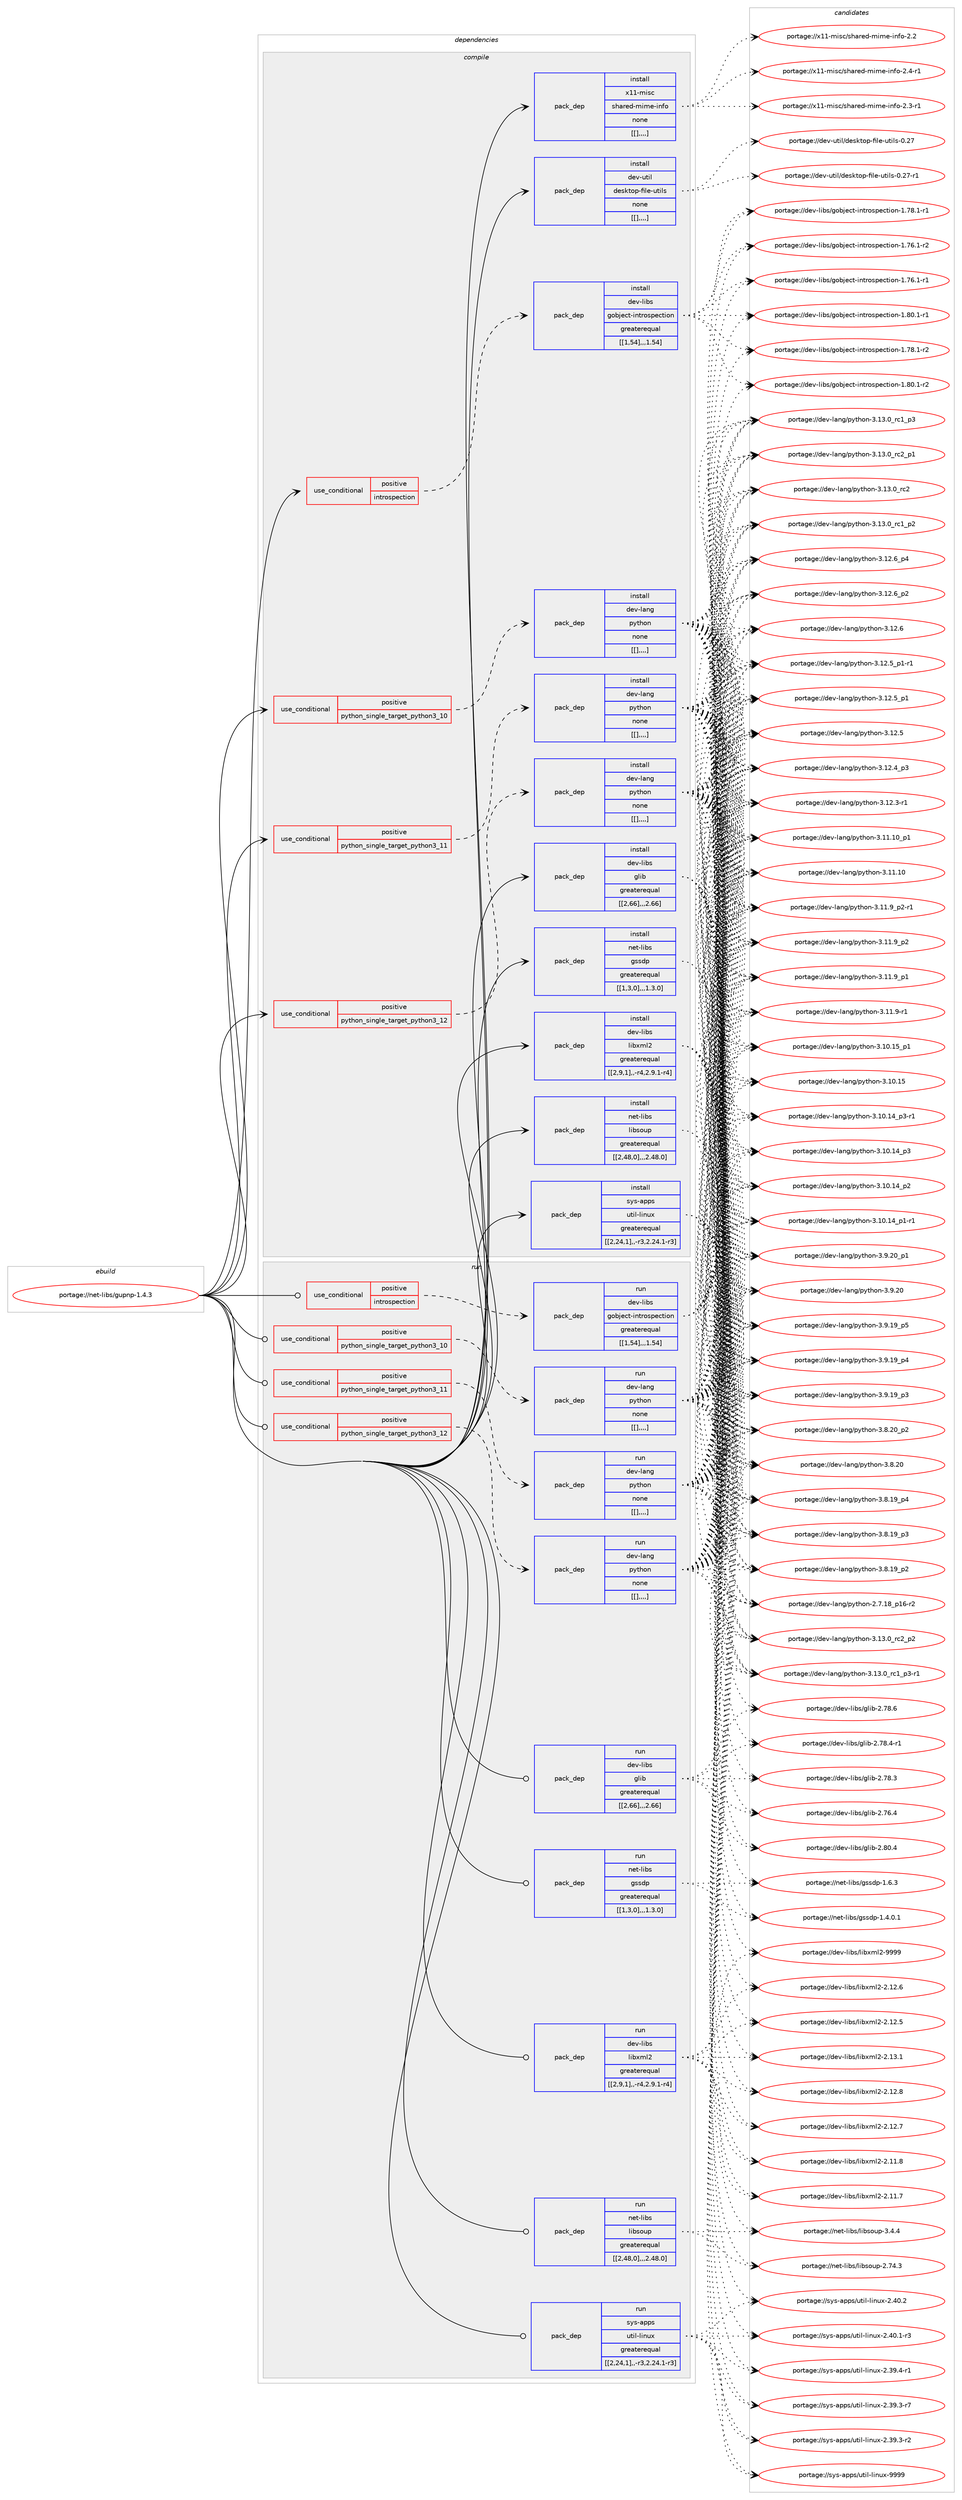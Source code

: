 digraph prolog {

# *************
# Graph options
# *************

newrank=true;
concentrate=true;
compound=true;
graph [rankdir=LR,fontname=Helvetica,fontsize=10,ranksep=1.5];#, ranksep=2.5, nodesep=0.2];
edge  [arrowhead=vee];
node  [fontname=Helvetica,fontsize=10];

# **********
# The ebuild
# **********

subgraph cluster_leftcol {
color=gray;
label=<<i>ebuild</i>>;
id [label="portage://net-libs/gupnp-1.4.3", color=red, width=4, href="../net-libs/gupnp-1.4.3.svg"];
}

# ****************
# The dependencies
# ****************

subgraph cluster_midcol {
color=gray;
label=<<i>dependencies</i>>;
subgraph cluster_compile {
fillcolor="#eeeeee";
style=filled;
label=<<i>compile</i>>;
subgraph cond2621 {
dependency6767 [label=<<TABLE BORDER="0" CELLBORDER="1" CELLSPACING="0" CELLPADDING="4"><TR><TD ROWSPAN="3" CELLPADDING="10">use_conditional</TD></TR><TR><TD>positive</TD></TR><TR><TD>introspection</TD></TR></TABLE>>, shape=none, color=red];
subgraph pack4133 {
dependency6768 [label=<<TABLE BORDER="0" CELLBORDER="1" CELLSPACING="0" CELLPADDING="4" WIDTH="220"><TR><TD ROWSPAN="6" CELLPADDING="30">pack_dep</TD></TR><TR><TD WIDTH="110">install</TD></TR><TR><TD>dev-libs</TD></TR><TR><TD>gobject-introspection</TD></TR><TR><TD>greaterequal</TD></TR><TR><TD>[[1,54],,,1.54]</TD></TR></TABLE>>, shape=none, color=blue];
}
dependency6767:e -> dependency6768:w [weight=20,style="dashed",arrowhead="vee"];
}
id:e -> dependency6767:w [weight=20,style="solid",arrowhead="vee"];
subgraph cond2622 {
dependency6769 [label=<<TABLE BORDER="0" CELLBORDER="1" CELLSPACING="0" CELLPADDING="4"><TR><TD ROWSPAN="3" CELLPADDING="10">use_conditional</TD></TR><TR><TD>positive</TD></TR><TR><TD>python_single_target_python3_10</TD></TR></TABLE>>, shape=none, color=red];
subgraph pack4134 {
dependency6770 [label=<<TABLE BORDER="0" CELLBORDER="1" CELLSPACING="0" CELLPADDING="4" WIDTH="220"><TR><TD ROWSPAN="6" CELLPADDING="30">pack_dep</TD></TR><TR><TD WIDTH="110">install</TD></TR><TR><TD>dev-lang</TD></TR><TR><TD>python</TD></TR><TR><TD>none</TD></TR><TR><TD>[[],,,,]</TD></TR></TABLE>>, shape=none, color=blue];
}
dependency6769:e -> dependency6770:w [weight=20,style="dashed",arrowhead="vee"];
}
id:e -> dependency6769:w [weight=20,style="solid",arrowhead="vee"];
subgraph cond2623 {
dependency6771 [label=<<TABLE BORDER="0" CELLBORDER="1" CELLSPACING="0" CELLPADDING="4"><TR><TD ROWSPAN="3" CELLPADDING="10">use_conditional</TD></TR><TR><TD>positive</TD></TR><TR><TD>python_single_target_python3_11</TD></TR></TABLE>>, shape=none, color=red];
subgraph pack4135 {
dependency6772 [label=<<TABLE BORDER="0" CELLBORDER="1" CELLSPACING="0" CELLPADDING="4" WIDTH="220"><TR><TD ROWSPAN="6" CELLPADDING="30">pack_dep</TD></TR><TR><TD WIDTH="110">install</TD></TR><TR><TD>dev-lang</TD></TR><TR><TD>python</TD></TR><TR><TD>none</TD></TR><TR><TD>[[],,,,]</TD></TR></TABLE>>, shape=none, color=blue];
}
dependency6771:e -> dependency6772:w [weight=20,style="dashed",arrowhead="vee"];
}
id:e -> dependency6771:w [weight=20,style="solid",arrowhead="vee"];
subgraph cond2624 {
dependency6773 [label=<<TABLE BORDER="0" CELLBORDER="1" CELLSPACING="0" CELLPADDING="4"><TR><TD ROWSPAN="3" CELLPADDING="10">use_conditional</TD></TR><TR><TD>positive</TD></TR><TR><TD>python_single_target_python3_12</TD></TR></TABLE>>, shape=none, color=red];
subgraph pack4136 {
dependency6774 [label=<<TABLE BORDER="0" CELLBORDER="1" CELLSPACING="0" CELLPADDING="4" WIDTH="220"><TR><TD ROWSPAN="6" CELLPADDING="30">pack_dep</TD></TR><TR><TD WIDTH="110">install</TD></TR><TR><TD>dev-lang</TD></TR><TR><TD>python</TD></TR><TR><TD>none</TD></TR><TR><TD>[[],,,,]</TD></TR></TABLE>>, shape=none, color=blue];
}
dependency6773:e -> dependency6774:w [weight=20,style="dashed",arrowhead="vee"];
}
id:e -> dependency6773:w [weight=20,style="solid",arrowhead="vee"];
subgraph pack4137 {
dependency6775 [label=<<TABLE BORDER="0" CELLBORDER="1" CELLSPACING="0" CELLPADDING="4" WIDTH="220"><TR><TD ROWSPAN="6" CELLPADDING="30">pack_dep</TD></TR><TR><TD WIDTH="110">install</TD></TR><TR><TD>dev-libs</TD></TR><TR><TD>glib</TD></TR><TR><TD>greaterequal</TD></TR><TR><TD>[[2,66],,,2.66]</TD></TR></TABLE>>, shape=none, color=blue];
}
id:e -> dependency6775:w [weight=20,style="solid",arrowhead="vee"];
subgraph pack4138 {
dependency6776 [label=<<TABLE BORDER="0" CELLBORDER="1" CELLSPACING="0" CELLPADDING="4" WIDTH="220"><TR><TD ROWSPAN="6" CELLPADDING="30">pack_dep</TD></TR><TR><TD WIDTH="110">install</TD></TR><TR><TD>dev-libs</TD></TR><TR><TD>libxml2</TD></TR><TR><TD>greaterequal</TD></TR><TR><TD>[[2,9,1],,-r4,2.9.1-r4]</TD></TR></TABLE>>, shape=none, color=blue];
}
id:e -> dependency6776:w [weight=20,style="solid",arrowhead="vee"];
subgraph pack4139 {
dependency6777 [label=<<TABLE BORDER="0" CELLBORDER="1" CELLSPACING="0" CELLPADDING="4" WIDTH="220"><TR><TD ROWSPAN="6" CELLPADDING="30">pack_dep</TD></TR><TR><TD WIDTH="110">install</TD></TR><TR><TD>dev-util</TD></TR><TR><TD>desktop-file-utils</TD></TR><TR><TD>none</TD></TR><TR><TD>[[],,,,]</TD></TR></TABLE>>, shape=none, color=blue];
}
id:e -> dependency6777:w [weight=20,style="solid",arrowhead="vee"];
subgraph pack4140 {
dependency6778 [label=<<TABLE BORDER="0" CELLBORDER="1" CELLSPACING="0" CELLPADDING="4" WIDTH="220"><TR><TD ROWSPAN="6" CELLPADDING="30">pack_dep</TD></TR><TR><TD WIDTH="110">install</TD></TR><TR><TD>net-libs</TD></TR><TR><TD>gssdp</TD></TR><TR><TD>greaterequal</TD></TR><TR><TD>[[1,3,0],,,1.3.0]</TD></TR></TABLE>>, shape=none, color=blue];
}
id:e -> dependency6778:w [weight=20,style="solid",arrowhead="vee"];
subgraph pack4141 {
dependency6779 [label=<<TABLE BORDER="0" CELLBORDER="1" CELLSPACING="0" CELLPADDING="4" WIDTH="220"><TR><TD ROWSPAN="6" CELLPADDING="30">pack_dep</TD></TR><TR><TD WIDTH="110">install</TD></TR><TR><TD>net-libs</TD></TR><TR><TD>libsoup</TD></TR><TR><TD>greaterequal</TD></TR><TR><TD>[[2,48,0],,,2.48.0]</TD></TR></TABLE>>, shape=none, color=blue];
}
id:e -> dependency6779:w [weight=20,style="solid",arrowhead="vee"];
subgraph pack4142 {
dependency6780 [label=<<TABLE BORDER="0" CELLBORDER="1" CELLSPACING="0" CELLPADDING="4" WIDTH="220"><TR><TD ROWSPAN="6" CELLPADDING="30">pack_dep</TD></TR><TR><TD WIDTH="110">install</TD></TR><TR><TD>sys-apps</TD></TR><TR><TD>util-linux</TD></TR><TR><TD>greaterequal</TD></TR><TR><TD>[[2,24,1],,-r3,2.24.1-r3]</TD></TR></TABLE>>, shape=none, color=blue];
}
id:e -> dependency6780:w [weight=20,style="solid",arrowhead="vee"];
subgraph pack4143 {
dependency6781 [label=<<TABLE BORDER="0" CELLBORDER="1" CELLSPACING="0" CELLPADDING="4" WIDTH="220"><TR><TD ROWSPAN="6" CELLPADDING="30">pack_dep</TD></TR><TR><TD WIDTH="110">install</TD></TR><TR><TD>x11-misc</TD></TR><TR><TD>shared-mime-info</TD></TR><TR><TD>none</TD></TR><TR><TD>[[],,,,]</TD></TR></TABLE>>, shape=none, color=blue];
}
id:e -> dependency6781:w [weight=20,style="solid",arrowhead="vee"];
}
subgraph cluster_compileandrun {
fillcolor="#eeeeee";
style=filled;
label=<<i>compile and run</i>>;
}
subgraph cluster_run {
fillcolor="#eeeeee";
style=filled;
label=<<i>run</i>>;
subgraph cond2625 {
dependency6782 [label=<<TABLE BORDER="0" CELLBORDER="1" CELLSPACING="0" CELLPADDING="4"><TR><TD ROWSPAN="3" CELLPADDING="10">use_conditional</TD></TR><TR><TD>positive</TD></TR><TR><TD>introspection</TD></TR></TABLE>>, shape=none, color=red];
subgraph pack4144 {
dependency6783 [label=<<TABLE BORDER="0" CELLBORDER="1" CELLSPACING="0" CELLPADDING="4" WIDTH="220"><TR><TD ROWSPAN="6" CELLPADDING="30">pack_dep</TD></TR><TR><TD WIDTH="110">run</TD></TR><TR><TD>dev-libs</TD></TR><TR><TD>gobject-introspection</TD></TR><TR><TD>greaterequal</TD></TR><TR><TD>[[1,54],,,1.54]</TD></TR></TABLE>>, shape=none, color=blue];
}
dependency6782:e -> dependency6783:w [weight=20,style="dashed",arrowhead="vee"];
}
id:e -> dependency6782:w [weight=20,style="solid",arrowhead="odot"];
subgraph cond2626 {
dependency6784 [label=<<TABLE BORDER="0" CELLBORDER="1" CELLSPACING="0" CELLPADDING="4"><TR><TD ROWSPAN="3" CELLPADDING="10">use_conditional</TD></TR><TR><TD>positive</TD></TR><TR><TD>python_single_target_python3_10</TD></TR></TABLE>>, shape=none, color=red];
subgraph pack4145 {
dependency6785 [label=<<TABLE BORDER="0" CELLBORDER="1" CELLSPACING="0" CELLPADDING="4" WIDTH="220"><TR><TD ROWSPAN="6" CELLPADDING="30">pack_dep</TD></TR><TR><TD WIDTH="110">run</TD></TR><TR><TD>dev-lang</TD></TR><TR><TD>python</TD></TR><TR><TD>none</TD></TR><TR><TD>[[],,,,]</TD></TR></TABLE>>, shape=none, color=blue];
}
dependency6784:e -> dependency6785:w [weight=20,style="dashed",arrowhead="vee"];
}
id:e -> dependency6784:w [weight=20,style="solid",arrowhead="odot"];
subgraph cond2627 {
dependency6786 [label=<<TABLE BORDER="0" CELLBORDER="1" CELLSPACING="0" CELLPADDING="4"><TR><TD ROWSPAN="3" CELLPADDING="10">use_conditional</TD></TR><TR><TD>positive</TD></TR><TR><TD>python_single_target_python3_11</TD></TR></TABLE>>, shape=none, color=red];
subgraph pack4146 {
dependency6787 [label=<<TABLE BORDER="0" CELLBORDER="1" CELLSPACING="0" CELLPADDING="4" WIDTH="220"><TR><TD ROWSPAN="6" CELLPADDING="30">pack_dep</TD></TR><TR><TD WIDTH="110">run</TD></TR><TR><TD>dev-lang</TD></TR><TR><TD>python</TD></TR><TR><TD>none</TD></TR><TR><TD>[[],,,,]</TD></TR></TABLE>>, shape=none, color=blue];
}
dependency6786:e -> dependency6787:w [weight=20,style="dashed",arrowhead="vee"];
}
id:e -> dependency6786:w [weight=20,style="solid",arrowhead="odot"];
subgraph cond2628 {
dependency6788 [label=<<TABLE BORDER="0" CELLBORDER="1" CELLSPACING="0" CELLPADDING="4"><TR><TD ROWSPAN="3" CELLPADDING="10">use_conditional</TD></TR><TR><TD>positive</TD></TR><TR><TD>python_single_target_python3_12</TD></TR></TABLE>>, shape=none, color=red];
subgraph pack4147 {
dependency6789 [label=<<TABLE BORDER="0" CELLBORDER="1" CELLSPACING="0" CELLPADDING="4" WIDTH="220"><TR><TD ROWSPAN="6" CELLPADDING="30">pack_dep</TD></TR><TR><TD WIDTH="110">run</TD></TR><TR><TD>dev-lang</TD></TR><TR><TD>python</TD></TR><TR><TD>none</TD></TR><TR><TD>[[],,,,]</TD></TR></TABLE>>, shape=none, color=blue];
}
dependency6788:e -> dependency6789:w [weight=20,style="dashed",arrowhead="vee"];
}
id:e -> dependency6788:w [weight=20,style="solid",arrowhead="odot"];
subgraph pack4148 {
dependency6790 [label=<<TABLE BORDER="0" CELLBORDER="1" CELLSPACING="0" CELLPADDING="4" WIDTH="220"><TR><TD ROWSPAN="6" CELLPADDING="30">pack_dep</TD></TR><TR><TD WIDTH="110">run</TD></TR><TR><TD>dev-libs</TD></TR><TR><TD>glib</TD></TR><TR><TD>greaterequal</TD></TR><TR><TD>[[2,66],,,2.66]</TD></TR></TABLE>>, shape=none, color=blue];
}
id:e -> dependency6790:w [weight=20,style="solid",arrowhead="odot"];
subgraph pack4149 {
dependency6791 [label=<<TABLE BORDER="0" CELLBORDER="1" CELLSPACING="0" CELLPADDING="4" WIDTH="220"><TR><TD ROWSPAN="6" CELLPADDING="30">pack_dep</TD></TR><TR><TD WIDTH="110">run</TD></TR><TR><TD>dev-libs</TD></TR><TR><TD>libxml2</TD></TR><TR><TD>greaterequal</TD></TR><TR><TD>[[2,9,1],,-r4,2.9.1-r4]</TD></TR></TABLE>>, shape=none, color=blue];
}
id:e -> dependency6791:w [weight=20,style="solid",arrowhead="odot"];
subgraph pack4150 {
dependency6792 [label=<<TABLE BORDER="0" CELLBORDER="1" CELLSPACING="0" CELLPADDING="4" WIDTH="220"><TR><TD ROWSPAN="6" CELLPADDING="30">pack_dep</TD></TR><TR><TD WIDTH="110">run</TD></TR><TR><TD>net-libs</TD></TR><TR><TD>gssdp</TD></TR><TR><TD>greaterequal</TD></TR><TR><TD>[[1,3,0],,,1.3.0]</TD></TR></TABLE>>, shape=none, color=blue];
}
id:e -> dependency6792:w [weight=20,style="solid",arrowhead="odot"];
subgraph pack4151 {
dependency6793 [label=<<TABLE BORDER="0" CELLBORDER="1" CELLSPACING="0" CELLPADDING="4" WIDTH="220"><TR><TD ROWSPAN="6" CELLPADDING="30">pack_dep</TD></TR><TR><TD WIDTH="110">run</TD></TR><TR><TD>net-libs</TD></TR><TR><TD>libsoup</TD></TR><TR><TD>greaterequal</TD></TR><TR><TD>[[2,48,0],,,2.48.0]</TD></TR></TABLE>>, shape=none, color=blue];
}
id:e -> dependency6793:w [weight=20,style="solid",arrowhead="odot"];
subgraph pack4152 {
dependency6794 [label=<<TABLE BORDER="0" CELLBORDER="1" CELLSPACING="0" CELLPADDING="4" WIDTH="220"><TR><TD ROWSPAN="6" CELLPADDING="30">pack_dep</TD></TR><TR><TD WIDTH="110">run</TD></TR><TR><TD>sys-apps</TD></TR><TR><TD>util-linux</TD></TR><TR><TD>greaterequal</TD></TR><TR><TD>[[2,24,1],,-r3,2.24.1-r3]</TD></TR></TABLE>>, shape=none, color=blue];
}
id:e -> dependency6794:w [weight=20,style="solid",arrowhead="odot"];
}
}

# **************
# The candidates
# **************

subgraph cluster_choices {
rank=same;
color=gray;
label=<<i>candidates</i>>;

subgraph choice4133 {
color=black;
nodesep=1;
choice10010111845108105981154710311198106101991164510511011611411111511210199116105111110454946564846494511450 [label="portage://dev-libs/gobject-introspection-1.80.1-r2", color=red, width=4,href="../dev-libs/gobject-introspection-1.80.1-r2.svg"];
choice10010111845108105981154710311198106101991164510511011611411111511210199116105111110454946564846494511449 [label="portage://dev-libs/gobject-introspection-1.80.1-r1", color=red, width=4,href="../dev-libs/gobject-introspection-1.80.1-r1.svg"];
choice10010111845108105981154710311198106101991164510511011611411111511210199116105111110454946555646494511450 [label="portage://dev-libs/gobject-introspection-1.78.1-r2", color=red, width=4,href="../dev-libs/gobject-introspection-1.78.1-r2.svg"];
choice10010111845108105981154710311198106101991164510511011611411111511210199116105111110454946555646494511449 [label="portage://dev-libs/gobject-introspection-1.78.1-r1", color=red, width=4,href="../dev-libs/gobject-introspection-1.78.1-r1.svg"];
choice10010111845108105981154710311198106101991164510511011611411111511210199116105111110454946555446494511450 [label="portage://dev-libs/gobject-introspection-1.76.1-r2", color=red, width=4,href="../dev-libs/gobject-introspection-1.76.1-r2.svg"];
choice10010111845108105981154710311198106101991164510511011611411111511210199116105111110454946555446494511449 [label="portage://dev-libs/gobject-introspection-1.76.1-r1", color=red, width=4,href="../dev-libs/gobject-introspection-1.76.1-r1.svg"];
dependency6768:e -> choice10010111845108105981154710311198106101991164510511011611411111511210199116105111110454946564846494511450:w [style=dotted,weight="100"];
dependency6768:e -> choice10010111845108105981154710311198106101991164510511011611411111511210199116105111110454946564846494511449:w [style=dotted,weight="100"];
dependency6768:e -> choice10010111845108105981154710311198106101991164510511011611411111511210199116105111110454946555646494511450:w [style=dotted,weight="100"];
dependency6768:e -> choice10010111845108105981154710311198106101991164510511011611411111511210199116105111110454946555646494511449:w [style=dotted,weight="100"];
dependency6768:e -> choice10010111845108105981154710311198106101991164510511011611411111511210199116105111110454946555446494511450:w [style=dotted,weight="100"];
dependency6768:e -> choice10010111845108105981154710311198106101991164510511011611411111511210199116105111110454946555446494511449:w [style=dotted,weight="100"];
}
subgraph choice4134 {
color=black;
nodesep=1;
choice100101118451089711010347112121116104111110455146495146489511499509511250 [label="portage://dev-lang/python-3.13.0_rc2_p2", color=red, width=4,href="../dev-lang/python-3.13.0_rc2_p2.svg"];
choice100101118451089711010347112121116104111110455146495146489511499509511249 [label="portage://dev-lang/python-3.13.0_rc2_p1", color=red, width=4,href="../dev-lang/python-3.13.0_rc2_p1.svg"];
choice10010111845108971101034711212111610411111045514649514648951149950 [label="portage://dev-lang/python-3.13.0_rc2", color=red, width=4,href="../dev-lang/python-3.13.0_rc2.svg"];
choice1001011184510897110103471121211161041111104551464951464895114994995112514511449 [label="portage://dev-lang/python-3.13.0_rc1_p3-r1", color=red, width=4,href="../dev-lang/python-3.13.0_rc1_p3-r1.svg"];
choice100101118451089711010347112121116104111110455146495146489511499499511251 [label="portage://dev-lang/python-3.13.0_rc1_p3", color=red, width=4,href="../dev-lang/python-3.13.0_rc1_p3.svg"];
choice100101118451089711010347112121116104111110455146495146489511499499511250 [label="portage://dev-lang/python-3.13.0_rc1_p2", color=red, width=4,href="../dev-lang/python-3.13.0_rc1_p2.svg"];
choice100101118451089711010347112121116104111110455146495046549511252 [label="portage://dev-lang/python-3.12.6_p4", color=red, width=4,href="../dev-lang/python-3.12.6_p4.svg"];
choice100101118451089711010347112121116104111110455146495046549511250 [label="portage://dev-lang/python-3.12.6_p2", color=red, width=4,href="../dev-lang/python-3.12.6_p2.svg"];
choice10010111845108971101034711212111610411111045514649504654 [label="portage://dev-lang/python-3.12.6", color=red, width=4,href="../dev-lang/python-3.12.6.svg"];
choice1001011184510897110103471121211161041111104551464950465395112494511449 [label="portage://dev-lang/python-3.12.5_p1-r1", color=red, width=4,href="../dev-lang/python-3.12.5_p1-r1.svg"];
choice100101118451089711010347112121116104111110455146495046539511249 [label="portage://dev-lang/python-3.12.5_p1", color=red, width=4,href="../dev-lang/python-3.12.5_p1.svg"];
choice10010111845108971101034711212111610411111045514649504653 [label="portage://dev-lang/python-3.12.5", color=red, width=4,href="../dev-lang/python-3.12.5.svg"];
choice100101118451089711010347112121116104111110455146495046529511251 [label="portage://dev-lang/python-3.12.4_p3", color=red, width=4,href="../dev-lang/python-3.12.4_p3.svg"];
choice100101118451089711010347112121116104111110455146495046514511449 [label="portage://dev-lang/python-3.12.3-r1", color=red, width=4,href="../dev-lang/python-3.12.3-r1.svg"];
choice10010111845108971101034711212111610411111045514649494649489511249 [label="portage://dev-lang/python-3.11.10_p1", color=red, width=4,href="../dev-lang/python-3.11.10_p1.svg"];
choice1001011184510897110103471121211161041111104551464949464948 [label="portage://dev-lang/python-3.11.10", color=red, width=4,href="../dev-lang/python-3.11.10.svg"];
choice1001011184510897110103471121211161041111104551464949465795112504511449 [label="portage://dev-lang/python-3.11.9_p2-r1", color=red, width=4,href="../dev-lang/python-3.11.9_p2-r1.svg"];
choice100101118451089711010347112121116104111110455146494946579511250 [label="portage://dev-lang/python-3.11.9_p2", color=red, width=4,href="../dev-lang/python-3.11.9_p2.svg"];
choice100101118451089711010347112121116104111110455146494946579511249 [label="portage://dev-lang/python-3.11.9_p1", color=red, width=4,href="../dev-lang/python-3.11.9_p1.svg"];
choice100101118451089711010347112121116104111110455146494946574511449 [label="portage://dev-lang/python-3.11.9-r1", color=red, width=4,href="../dev-lang/python-3.11.9-r1.svg"];
choice10010111845108971101034711212111610411111045514649484649539511249 [label="portage://dev-lang/python-3.10.15_p1", color=red, width=4,href="../dev-lang/python-3.10.15_p1.svg"];
choice1001011184510897110103471121211161041111104551464948464953 [label="portage://dev-lang/python-3.10.15", color=red, width=4,href="../dev-lang/python-3.10.15.svg"];
choice100101118451089711010347112121116104111110455146494846495295112514511449 [label="portage://dev-lang/python-3.10.14_p3-r1", color=red, width=4,href="../dev-lang/python-3.10.14_p3-r1.svg"];
choice10010111845108971101034711212111610411111045514649484649529511251 [label="portage://dev-lang/python-3.10.14_p3", color=red, width=4,href="../dev-lang/python-3.10.14_p3.svg"];
choice10010111845108971101034711212111610411111045514649484649529511250 [label="portage://dev-lang/python-3.10.14_p2", color=red, width=4,href="../dev-lang/python-3.10.14_p2.svg"];
choice100101118451089711010347112121116104111110455146494846495295112494511449 [label="portage://dev-lang/python-3.10.14_p1-r1", color=red, width=4,href="../dev-lang/python-3.10.14_p1-r1.svg"];
choice100101118451089711010347112121116104111110455146574650489511249 [label="portage://dev-lang/python-3.9.20_p1", color=red, width=4,href="../dev-lang/python-3.9.20_p1.svg"];
choice10010111845108971101034711212111610411111045514657465048 [label="portage://dev-lang/python-3.9.20", color=red, width=4,href="../dev-lang/python-3.9.20.svg"];
choice100101118451089711010347112121116104111110455146574649579511253 [label="portage://dev-lang/python-3.9.19_p5", color=red, width=4,href="../dev-lang/python-3.9.19_p5.svg"];
choice100101118451089711010347112121116104111110455146574649579511252 [label="portage://dev-lang/python-3.9.19_p4", color=red, width=4,href="../dev-lang/python-3.9.19_p4.svg"];
choice100101118451089711010347112121116104111110455146574649579511251 [label="portage://dev-lang/python-3.9.19_p3", color=red, width=4,href="../dev-lang/python-3.9.19_p3.svg"];
choice100101118451089711010347112121116104111110455146564650489511250 [label="portage://dev-lang/python-3.8.20_p2", color=red, width=4,href="../dev-lang/python-3.8.20_p2.svg"];
choice10010111845108971101034711212111610411111045514656465048 [label="portage://dev-lang/python-3.8.20", color=red, width=4,href="../dev-lang/python-3.8.20.svg"];
choice100101118451089711010347112121116104111110455146564649579511252 [label="portage://dev-lang/python-3.8.19_p4", color=red, width=4,href="../dev-lang/python-3.8.19_p4.svg"];
choice100101118451089711010347112121116104111110455146564649579511251 [label="portage://dev-lang/python-3.8.19_p3", color=red, width=4,href="../dev-lang/python-3.8.19_p3.svg"];
choice100101118451089711010347112121116104111110455146564649579511250 [label="portage://dev-lang/python-3.8.19_p2", color=red, width=4,href="../dev-lang/python-3.8.19_p2.svg"];
choice100101118451089711010347112121116104111110455046554649569511249544511450 [label="portage://dev-lang/python-2.7.18_p16-r2", color=red, width=4,href="../dev-lang/python-2.7.18_p16-r2.svg"];
dependency6770:e -> choice100101118451089711010347112121116104111110455146495146489511499509511250:w [style=dotted,weight="100"];
dependency6770:e -> choice100101118451089711010347112121116104111110455146495146489511499509511249:w [style=dotted,weight="100"];
dependency6770:e -> choice10010111845108971101034711212111610411111045514649514648951149950:w [style=dotted,weight="100"];
dependency6770:e -> choice1001011184510897110103471121211161041111104551464951464895114994995112514511449:w [style=dotted,weight="100"];
dependency6770:e -> choice100101118451089711010347112121116104111110455146495146489511499499511251:w [style=dotted,weight="100"];
dependency6770:e -> choice100101118451089711010347112121116104111110455146495146489511499499511250:w [style=dotted,weight="100"];
dependency6770:e -> choice100101118451089711010347112121116104111110455146495046549511252:w [style=dotted,weight="100"];
dependency6770:e -> choice100101118451089711010347112121116104111110455146495046549511250:w [style=dotted,weight="100"];
dependency6770:e -> choice10010111845108971101034711212111610411111045514649504654:w [style=dotted,weight="100"];
dependency6770:e -> choice1001011184510897110103471121211161041111104551464950465395112494511449:w [style=dotted,weight="100"];
dependency6770:e -> choice100101118451089711010347112121116104111110455146495046539511249:w [style=dotted,weight="100"];
dependency6770:e -> choice10010111845108971101034711212111610411111045514649504653:w [style=dotted,weight="100"];
dependency6770:e -> choice100101118451089711010347112121116104111110455146495046529511251:w [style=dotted,weight="100"];
dependency6770:e -> choice100101118451089711010347112121116104111110455146495046514511449:w [style=dotted,weight="100"];
dependency6770:e -> choice10010111845108971101034711212111610411111045514649494649489511249:w [style=dotted,weight="100"];
dependency6770:e -> choice1001011184510897110103471121211161041111104551464949464948:w [style=dotted,weight="100"];
dependency6770:e -> choice1001011184510897110103471121211161041111104551464949465795112504511449:w [style=dotted,weight="100"];
dependency6770:e -> choice100101118451089711010347112121116104111110455146494946579511250:w [style=dotted,weight="100"];
dependency6770:e -> choice100101118451089711010347112121116104111110455146494946579511249:w [style=dotted,weight="100"];
dependency6770:e -> choice100101118451089711010347112121116104111110455146494946574511449:w [style=dotted,weight="100"];
dependency6770:e -> choice10010111845108971101034711212111610411111045514649484649539511249:w [style=dotted,weight="100"];
dependency6770:e -> choice1001011184510897110103471121211161041111104551464948464953:w [style=dotted,weight="100"];
dependency6770:e -> choice100101118451089711010347112121116104111110455146494846495295112514511449:w [style=dotted,weight="100"];
dependency6770:e -> choice10010111845108971101034711212111610411111045514649484649529511251:w [style=dotted,weight="100"];
dependency6770:e -> choice10010111845108971101034711212111610411111045514649484649529511250:w [style=dotted,weight="100"];
dependency6770:e -> choice100101118451089711010347112121116104111110455146494846495295112494511449:w [style=dotted,weight="100"];
dependency6770:e -> choice100101118451089711010347112121116104111110455146574650489511249:w [style=dotted,weight="100"];
dependency6770:e -> choice10010111845108971101034711212111610411111045514657465048:w [style=dotted,weight="100"];
dependency6770:e -> choice100101118451089711010347112121116104111110455146574649579511253:w [style=dotted,weight="100"];
dependency6770:e -> choice100101118451089711010347112121116104111110455146574649579511252:w [style=dotted,weight="100"];
dependency6770:e -> choice100101118451089711010347112121116104111110455146574649579511251:w [style=dotted,weight="100"];
dependency6770:e -> choice100101118451089711010347112121116104111110455146564650489511250:w [style=dotted,weight="100"];
dependency6770:e -> choice10010111845108971101034711212111610411111045514656465048:w [style=dotted,weight="100"];
dependency6770:e -> choice100101118451089711010347112121116104111110455146564649579511252:w [style=dotted,weight="100"];
dependency6770:e -> choice100101118451089711010347112121116104111110455146564649579511251:w [style=dotted,weight="100"];
dependency6770:e -> choice100101118451089711010347112121116104111110455146564649579511250:w [style=dotted,weight="100"];
dependency6770:e -> choice100101118451089711010347112121116104111110455046554649569511249544511450:w [style=dotted,weight="100"];
}
subgraph choice4135 {
color=black;
nodesep=1;
choice100101118451089711010347112121116104111110455146495146489511499509511250 [label="portage://dev-lang/python-3.13.0_rc2_p2", color=red, width=4,href="../dev-lang/python-3.13.0_rc2_p2.svg"];
choice100101118451089711010347112121116104111110455146495146489511499509511249 [label="portage://dev-lang/python-3.13.0_rc2_p1", color=red, width=4,href="../dev-lang/python-3.13.0_rc2_p1.svg"];
choice10010111845108971101034711212111610411111045514649514648951149950 [label="portage://dev-lang/python-3.13.0_rc2", color=red, width=4,href="../dev-lang/python-3.13.0_rc2.svg"];
choice1001011184510897110103471121211161041111104551464951464895114994995112514511449 [label="portage://dev-lang/python-3.13.0_rc1_p3-r1", color=red, width=4,href="../dev-lang/python-3.13.0_rc1_p3-r1.svg"];
choice100101118451089711010347112121116104111110455146495146489511499499511251 [label="portage://dev-lang/python-3.13.0_rc1_p3", color=red, width=4,href="../dev-lang/python-3.13.0_rc1_p3.svg"];
choice100101118451089711010347112121116104111110455146495146489511499499511250 [label="portage://dev-lang/python-3.13.0_rc1_p2", color=red, width=4,href="../dev-lang/python-3.13.0_rc1_p2.svg"];
choice100101118451089711010347112121116104111110455146495046549511252 [label="portage://dev-lang/python-3.12.6_p4", color=red, width=4,href="../dev-lang/python-3.12.6_p4.svg"];
choice100101118451089711010347112121116104111110455146495046549511250 [label="portage://dev-lang/python-3.12.6_p2", color=red, width=4,href="../dev-lang/python-3.12.6_p2.svg"];
choice10010111845108971101034711212111610411111045514649504654 [label="portage://dev-lang/python-3.12.6", color=red, width=4,href="../dev-lang/python-3.12.6.svg"];
choice1001011184510897110103471121211161041111104551464950465395112494511449 [label="portage://dev-lang/python-3.12.5_p1-r1", color=red, width=4,href="../dev-lang/python-3.12.5_p1-r1.svg"];
choice100101118451089711010347112121116104111110455146495046539511249 [label="portage://dev-lang/python-3.12.5_p1", color=red, width=4,href="../dev-lang/python-3.12.5_p1.svg"];
choice10010111845108971101034711212111610411111045514649504653 [label="portage://dev-lang/python-3.12.5", color=red, width=4,href="../dev-lang/python-3.12.5.svg"];
choice100101118451089711010347112121116104111110455146495046529511251 [label="portage://dev-lang/python-3.12.4_p3", color=red, width=4,href="../dev-lang/python-3.12.4_p3.svg"];
choice100101118451089711010347112121116104111110455146495046514511449 [label="portage://dev-lang/python-3.12.3-r1", color=red, width=4,href="../dev-lang/python-3.12.3-r1.svg"];
choice10010111845108971101034711212111610411111045514649494649489511249 [label="portage://dev-lang/python-3.11.10_p1", color=red, width=4,href="../dev-lang/python-3.11.10_p1.svg"];
choice1001011184510897110103471121211161041111104551464949464948 [label="portage://dev-lang/python-3.11.10", color=red, width=4,href="../dev-lang/python-3.11.10.svg"];
choice1001011184510897110103471121211161041111104551464949465795112504511449 [label="portage://dev-lang/python-3.11.9_p2-r1", color=red, width=4,href="../dev-lang/python-3.11.9_p2-r1.svg"];
choice100101118451089711010347112121116104111110455146494946579511250 [label="portage://dev-lang/python-3.11.9_p2", color=red, width=4,href="../dev-lang/python-3.11.9_p2.svg"];
choice100101118451089711010347112121116104111110455146494946579511249 [label="portage://dev-lang/python-3.11.9_p1", color=red, width=4,href="../dev-lang/python-3.11.9_p1.svg"];
choice100101118451089711010347112121116104111110455146494946574511449 [label="portage://dev-lang/python-3.11.9-r1", color=red, width=4,href="../dev-lang/python-3.11.9-r1.svg"];
choice10010111845108971101034711212111610411111045514649484649539511249 [label="portage://dev-lang/python-3.10.15_p1", color=red, width=4,href="../dev-lang/python-3.10.15_p1.svg"];
choice1001011184510897110103471121211161041111104551464948464953 [label="portage://dev-lang/python-3.10.15", color=red, width=4,href="../dev-lang/python-3.10.15.svg"];
choice100101118451089711010347112121116104111110455146494846495295112514511449 [label="portage://dev-lang/python-3.10.14_p3-r1", color=red, width=4,href="../dev-lang/python-3.10.14_p3-r1.svg"];
choice10010111845108971101034711212111610411111045514649484649529511251 [label="portage://dev-lang/python-3.10.14_p3", color=red, width=4,href="../dev-lang/python-3.10.14_p3.svg"];
choice10010111845108971101034711212111610411111045514649484649529511250 [label="portage://dev-lang/python-3.10.14_p2", color=red, width=4,href="../dev-lang/python-3.10.14_p2.svg"];
choice100101118451089711010347112121116104111110455146494846495295112494511449 [label="portage://dev-lang/python-3.10.14_p1-r1", color=red, width=4,href="../dev-lang/python-3.10.14_p1-r1.svg"];
choice100101118451089711010347112121116104111110455146574650489511249 [label="portage://dev-lang/python-3.9.20_p1", color=red, width=4,href="../dev-lang/python-3.9.20_p1.svg"];
choice10010111845108971101034711212111610411111045514657465048 [label="portage://dev-lang/python-3.9.20", color=red, width=4,href="../dev-lang/python-3.9.20.svg"];
choice100101118451089711010347112121116104111110455146574649579511253 [label="portage://dev-lang/python-3.9.19_p5", color=red, width=4,href="../dev-lang/python-3.9.19_p5.svg"];
choice100101118451089711010347112121116104111110455146574649579511252 [label="portage://dev-lang/python-3.9.19_p4", color=red, width=4,href="../dev-lang/python-3.9.19_p4.svg"];
choice100101118451089711010347112121116104111110455146574649579511251 [label="portage://dev-lang/python-3.9.19_p3", color=red, width=4,href="../dev-lang/python-3.9.19_p3.svg"];
choice100101118451089711010347112121116104111110455146564650489511250 [label="portage://dev-lang/python-3.8.20_p2", color=red, width=4,href="../dev-lang/python-3.8.20_p2.svg"];
choice10010111845108971101034711212111610411111045514656465048 [label="portage://dev-lang/python-3.8.20", color=red, width=4,href="../dev-lang/python-3.8.20.svg"];
choice100101118451089711010347112121116104111110455146564649579511252 [label="portage://dev-lang/python-3.8.19_p4", color=red, width=4,href="../dev-lang/python-3.8.19_p4.svg"];
choice100101118451089711010347112121116104111110455146564649579511251 [label="portage://dev-lang/python-3.8.19_p3", color=red, width=4,href="../dev-lang/python-3.8.19_p3.svg"];
choice100101118451089711010347112121116104111110455146564649579511250 [label="portage://dev-lang/python-3.8.19_p2", color=red, width=4,href="../dev-lang/python-3.8.19_p2.svg"];
choice100101118451089711010347112121116104111110455046554649569511249544511450 [label="portage://dev-lang/python-2.7.18_p16-r2", color=red, width=4,href="../dev-lang/python-2.7.18_p16-r2.svg"];
dependency6772:e -> choice100101118451089711010347112121116104111110455146495146489511499509511250:w [style=dotted,weight="100"];
dependency6772:e -> choice100101118451089711010347112121116104111110455146495146489511499509511249:w [style=dotted,weight="100"];
dependency6772:e -> choice10010111845108971101034711212111610411111045514649514648951149950:w [style=dotted,weight="100"];
dependency6772:e -> choice1001011184510897110103471121211161041111104551464951464895114994995112514511449:w [style=dotted,weight="100"];
dependency6772:e -> choice100101118451089711010347112121116104111110455146495146489511499499511251:w [style=dotted,weight="100"];
dependency6772:e -> choice100101118451089711010347112121116104111110455146495146489511499499511250:w [style=dotted,weight="100"];
dependency6772:e -> choice100101118451089711010347112121116104111110455146495046549511252:w [style=dotted,weight="100"];
dependency6772:e -> choice100101118451089711010347112121116104111110455146495046549511250:w [style=dotted,weight="100"];
dependency6772:e -> choice10010111845108971101034711212111610411111045514649504654:w [style=dotted,weight="100"];
dependency6772:e -> choice1001011184510897110103471121211161041111104551464950465395112494511449:w [style=dotted,weight="100"];
dependency6772:e -> choice100101118451089711010347112121116104111110455146495046539511249:w [style=dotted,weight="100"];
dependency6772:e -> choice10010111845108971101034711212111610411111045514649504653:w [style=dotted,weight="100"];
dependency6772:e -> choice100101118451089711010347112121116104111110455146495046529511251:w [style=dotted,weight="100"];
dependency6772:e -> choice100101118451089711010347112121116104111110455146495046514511449:w [style=dotted,weight="100"];
dependency6772:e -> choice10010111845108971101034711212111610411111045514649494649489511249:w [style=dotted,weight="100"];
dependency6772:e -> choice1001011184510897110103471121211161041111104551464949464948:w [style=dotted,weight="100"];
dependency6772:e -> choice1001011184510897110103471121211161041111104551464949465795112504511449:w [style=dotted,weight="100"];
dependency6772:e -> choice100101118451089711010347112121116104111110455146494946579511250:w [style=dotted,weight="100"];
dependency6772:e -> choice100101118451089711010347112121116104111110455146494946579511249:w [style=dotted,weight="100"];
dependency6772:e -> choice100101118451089711010347112121116104111110455146494946574511449:w [style=dotted,weight="100"];
dependency6772:e -> choice10010111845108971101034711212111610411111045514649484649539511249:w [style=dotted,weight="100"];
dependency6772:e -> choice1001011184510897110103471121211161041111104551464948464953:w [style=dotted,weight="100"];
dependency6772:e -> choice100101118451089711010347112121116104111110455146494846495295112514511449:w [style=dotted,weight="100"];
dependency6772:e -> choice10010111845108971101034711212111610411111045514649484649529511251:w [style=dotted,weight="100"];
dependency6772:e -> choice10010111845108971101034711212111610411111045514649484649529511250:w [style=dotted,weight="100"];
dependency6772:e -> choice100101118451089711010347112121116104111110455146494846495295112494511449:w [style=dotted,weight="100"];
dependency6772:e -> choice100101118451089711010347112121116104111110455146574650489511249:w [style=dotted,weight="100"];
dependency6772:e -> choice10010111845108971101034711212111610411111045514657465048:w [style=dotted,weight="100"];
dependency6772:e -> choice100101118451089711010347112121116104111110455146574649579511253:w [style=dotted,weight="100"];
dependency6772:e -> choice100101118451089711010347112121116104111110455146574649579511252:w [style=dotted,weight="100"];
dependency6772:e -> choice100101118451089711010347112121116104111110455146574649579511251:w [style=dotted,weight="100"];
dependency6772:e -> choice100101118451089711010347112121116104111110455146564650489511250:w [style=dotted,weight="100"];
dependency6772:e -> choice10010111845108971101034711212111610411111045514656465048:w [style=dotted,weight="100"];
dependency6772:e -> choice100101118451089711010347112121116104111110455146564649579511252:w [style=dotted,weight="100"];
dependency6772:e -> choice100101118451089711010347112121116104111110455146564649579511251:w [style=dotted,weight="100"];
dependency6772:e -> choice100101118451089711010347112121116104111110455146564649579511250:w [style=dotted,weight="100"];
dependency6772:e -> choice100101118451089711010347112121116104111110455046554649569511249544511450:w [style=dotted,weight="100"];
}
subgraph choice4136 {
color=black;
nodesep=1;
choice100101118451089711010347112121116104111110455146495146489511499509511250 [label="portage://dev-lang/python-3.13.0_rc2_p2", color=red, width=4,href="../dev-lang/python-3.13.0_rc2_p2.svg"];
choice100101118451089711010347112121116104111110455146495146489511499509511249 [label="portage://dev-lang/python-3.13.0_rc2_p1", color=red, width=4,href="../dev-lang/python-3.13.0_rc2_p1.svg"];
choice10010111845108971101034711212111610411111045514649514648951149950 [label="portage://dev-lang/python-3.13.0_rc2", color=red, width=4,href="../dev-lang/python-3.13.0_rc2.svg"];
choice1001011184510897110103471121211161041111104551464951464895114994995112514511449 [label="portage://dev-lang/python-3.13.0_rc1_p3-r1", color=red, width=4,href="../dev-lang/python-3.13.0_rc1_p3-r1.svg"];
choice100101118451089711010347112121116104111110455146495146489511499499511251 [label="portage://dev-lang/python-3.13.0_rc1_p3", color=red, width=4,href="../dev-lang/python-3.13.0_rc1_p3.svg"];
choice100101118451089711010347112121116104111110455146495146489511499499511250 [label="portage://dev-lang/python-3.13.0_rc1_p2", color=red, width=4,href="../dev-lang/python-3.13.0_rc1_p2.svg"];
choice100101118451089711010347112121116104111110455146495046549511252 [label="portage://dev-lang/python-3.12.6_p4", color=red, width=4,href="../dev-lang/python-3.12.6_p4.svg"];
choice100101118451089711010347112121116104111110455146495046549511250 [label="portage://dev-lang/python-3.12.6_p2", color=red, width=4,href="../dev-lang/python-3.12.6_p2.svg"];
choice10010111845108971101034711212111610411111045514649504654 [label="portage://dev-lang/python-3.12.6", color=red, width=4,href="../dev-lang/python-3.12.6.svg"];
choice1001011184510897110103471121211161041111104551464950465395112494511449 [label="portage://dev-lang/python-3.12.5_p1-r1", color=red, width=4,href="../dev-lang/python-3.12.5_p1-r1.svg"];
choice100101118451089711010347112121116104111110455146495046539511249 [label="portage://dev-lang/python-3.12.5_p1", color=red, width=4,href="../dev-lang/python-3.12.5_p1.svg"];
choice10010111845108971101034711212111610411111045514649504653 [label="portage://dev-lang/python-3.12.5", color=red, width=4,href="../dev-lang/python-3.12.5.svg"];
choice100101118451089711010347112121116104111110455146495046529511251 [label="portage://dev-lang/python-3.12.4_p3", color=red, width=4,href="../dev-lang/python-3.12.4_p3.svg"];
choice100101118451089711010347112121116104111110455146495046514511449 [label="portage://dev-lang/python-3.12.3-r1", color=red, width=4,href="../dev-lang/python-3.12.3-r1.svg"];
choice10010111845108971101034711212111610411111045514649494649489511249 [label="portage://dev-lang/python-3.11.10_p1", color=red, width=4,href="../dev-lang/python-3.11.10_p1.svg"];
choice1001011184510897110103471121211161041111104551464949464948 [label="portage://dev-lang/python-3.11.10", color=red, width=4,href="../dev-lang/python-3.11.10.svg"];
choice1001011184510897110103471121211161041111104551464949465795112504511449 [label="portage://dev-lang/python-3.11.9_p2-r1", color=red, width=4,href="../dev-lang/python-3.11.9_p2-r1.svg"];
choice100101118451089711010347112121116104111110455146494946579511250 [label="portage://dev-lang/python-3.11.9_p2", color=red, width=4,href="../dev-lang/python-3.11.9_p2.svg"];
choice100101118451089711010347112121116104111110455146494946579511249 [label="portage://dev-lang/python-3.11.9_p1", color=red, width=4,href="../dev-lang/python-3.11.9_p1.svg"];
choice100101118451089711010347112121116104111110455146494946574511449 [label="portage://dev-lang/python-3.11.9-r1", color=red, width=4,href="../dev-lang/python-3.11.9-r1.svg"];
choice10010111845108971101034711212111610411111045514649484649539511249 [label="portage://dev-lang/python-3.10.15_p1", color=red, width=4,href="../dev-lang/python-3.10.15_p1.svg"];
choice1001011184510897110103471121211161041111104551464948464953 [label="portage://dev-lang/python-3.10.15", color=red, width=4,href="../dev-lang/python-3.10.15.svg"];
choice100101118451089711010347112121116104111110455146494846495295112514511449 [label="portage://dev-lang/python-3.10.14_p3-r1", color=red, width=4,href="../dev-lang/python-3.10.14_p3-r1.svg"];
choice10010111845108971101034711212111610411111045514649484649529511251 [label="portage://dev-lang/python-3.10.14_p3", color=red, width=4,href="../dev-lang/python-3.10.14_p3.svg"];
choice10010111845108971101034711212111610411111045514649484649529511250 [label="portage://dev-lang/python-3.10.14_p2", color=red, width=4,href="../dev-lang/python-3.10.14_p2.svg"];
choice100101118451089711010347112121116104111110455146494846495295112494511449 [label="portage://dev-lang/python-3.10.14_p1-r1", color=red, width=4,href="../dev-lang/python-3.10.14_p1-r1.svg"];
choice100101118451089711010347112121116104111110455146574650489511249 [label="portage://dev-lang/python-3.9.20_p1", color=red, width=4,href="../dev-lang/python-3.9.20_p1.svg"];
choice10010111845108971101034711212111610411111045514657465048 [label="portage://dev-lang/python-3.9.20", color=red, width=4,href="../dev-lang/python-3.9.20.svg"];
choice100101118451089711010347112121116104111110455146574649579511253 [label="portage://dev-lang/python-3.9.19_p5", color=red, width=4,href="../dev-lang/python-3.9.19_p5.svg"];
choice100101118451089711010347112121116104111110455146574649579511252 [label="portage://dev-lang/python-3.9.19_p4", color=red, width=4,href="../dev-lang/python-3.9.19_p4.svg"];
choice100101118451089711010347112121116104111110455146574649579511251 [label="portage://dev-lang/python-3.9.19_p3", color=red, width=4,href="../dev-lang/python-3.9.19_p3.svg"];
choice100101118451089711010347112121116104111110455146564650489511250 [label="portage://dev-lang/python-3.8.20_p2", color=red, width=4,href="../dev-lang/python-3.8.20_p2.svg"];
choice10010111845108971101034711212111610411111045514656465048 [label="portage://dev-lang/python-3.8.20", color=red, width=4,href="../dev-lang/python-3.8.20.svg"];
choice100101118451089711010347112121116104111110455146564649579511252 [label="portage://dev-lang/python-3.8.19_p4", color=red, width=4,href="../dev-lang/python-3.8.19_p4.svg"];
choice100101118451089711010347112121116104111110455146564649579511251 [label="portage://dev-lang/python-3.8.19_p3", color=red, width=4,href="../dev-lang/python-3.8.19_p3.svg"];
choice100101118451089711010347112121116104111110455146564649579511250 [label="portage://dev-lang/python-3.8.19_p2", color=red, width=4,href="../dev-lang/python-3.8.19_p2.svg"];
choice100101118451089711010347112121116104111110455046554649569511249544511450 [label="portage://dev-lang/python-2.7.18_p16-r2", color=red, width=4,href="../dev-lang/python-2.7.18_p16-r2.svg"];
dependency6774:e -> choice100101118451089711010347112121116104111110455146495146489511499509511250:w [style=dotted,weight="100"];
dependency6774:e -> choice100101118451089711010347112121116104111110455146495146489511499509511249:w [style=dotted,weight="100"];
dependency6774:e -> choice10010111845108971101034711212111610411111045514649514648951149950:w [style=dotted,weight="100"];
dependency6774:e -> choice1001011184510897110103471121211161041111104551464951464895114994995112514511449:w [style=dotted,weight="100"];
dependency6774:e -> choice100101118451089711010347112121116104111110455146495146489511499499511251:w [style=dotted,weight="100"];
dependency6774:e -> choice100101118451089711010347112121116104111110455146495146489511499499511250:w [style=dotted,weight="100"];
dependency6774:e -> choice100101118451089711010347112121116104111110455146495046549511252:w [style=dotted,weight="100"];
dependency6774:e -> choice100101118451089711010347112121116104111110455146495046549511250:w [style=dotted,weight="100"];
dependency6774:e -> choice10010111845108971101034711212111610411111045514649504654:w [style=dotted,weight="100"];
dependency6774:e -> choice1001011184510897110103471121211161041111104551464950465395112494511449:w [style=dotted,weight="100"];
dependency6774:e -> choice100101118451089711010347112121116104111110455146495046539511249:w [style=dotted,weight="100"];
dependency6774:e -> choice10010111845108971101034711212111610411111045514649504653:w [style=dotted,weight="100"];
dependency6774:e -> choice100101118451089711010347112121116104111110455146495046529511251:w [style=dotted,weight="100"];
dependency6774:e -> choice100101118451089711010347112121116104111110455146495046514511449:w [style=dotted,weight="100"];
dependency6774:e -> choice10010111845108971101034711212111610411111045514649494649489511249:w [style=dotted,weight="100"];
dependency6774:e -> choice1001011184510897110103471121211161041111104551464949464948:w [style=dotted,weight="100"];
dependency6774:e -> choice1001011184510897110103471121211161041111104551464949465795112504511449:w [style=dotted,weight="100"];
dependency6774:e -> choice100101118451089711010347112121116104111110455146494946579511250:w [style=dotted,weight="100"];
dependency6774:e -> choice100101118451089711010347112121116104111110455146494946579511249:w [style=dotted,weight="100"];
dependency6774:e -> choice100101118451089711010347112121116104111110455146494946574511449:w [style=dotted,weight="100"];
dependency6774:e -> choice10010111845108971101034711212111610411111045514649484649539511249:w [style=dotted,weight="100"];
dependency6774:e -> choice1001011184510897110103471121211161041111104551464948464953:w [style=dotted,weight="100"];
dependency6774:e -> choice100101118451089711010347112121116104111110455146494846495295112514511449:w [style=dotted,weight="100"];
dependency6774:e -> choice10010111845108971101034711212111610411111045514649484649529511251:w [style=dotted,weight="100"];
dependency6774:e -> choice10010111845108971101034711212111610411111045514649484649529511250:w [style=dotted,weight="100"];
dependency6774:e -> choice100101118451089711010347112121116104111110455146494846495295112494511449:w [style=dotted,weight="100"];
dependency6774:e -> choice100101118451089711010347112121116104111110455146574650489511249:w [style=dotted,weight="100"];
dependency6774:e -> choice10010111845108971101034711212111610411111045514657465048:w [style=dotted,weight="100"];
dependency6774:e -> choice100101118451089711010347112121116104111110455146574649579511253:w [style=dotted,weight="100"];
dependency6774:e -> choice100101118451089711010347112121116104111110455146574649579511252:w [style=dotted,weight="100"];
dependency6774:e -> choice100101118451089711010347112121116104111110455146574649579511251:w [style=dotted,weight="100"];
dependency6774:e -> choice100101118451089711010347112121116104111110455146564650489511250:w [style=dotted,weight="100"];
dependency6774:e -> choice10010111845108971101034711212111610411111045514656465048:w [style=dotted,weight="100"];
dependency6774:e -> choice100101118451089711010347112121116104111110455146564649579511252:w [style=dotted,weight="100"];
dependency6774:e -> choice100101118451089711010347112121116104111110455146564649579511251:w [style=dotted,weight="100"];
dependency6774:e -> choice100101118451089711010347112121116104111110455146564649579511250:w [style=dotted,weight="100"];
dependency6774:e -> choice100101118451089711010347112121116104111110455046554649569511249544511450:w [style=dotted,weight="100"];
}
subgraph choice4137 {
color=black;
nodesep=1;
choice1001011184510810598115471031081059845504656484652 [label="portage://dev-libs/glib-2.80.4", color=red, width=4,href="../dev-libs/glib-2.80.4.svg"];
choice1001011184510810598115471031081059845504655564654 [label="portage://dev-libs/glib-2.78.6", color=red, width=4,href="../dev-libs/glib-2.78.6.svg"];
choice10010111845108105981154710310810598455046555646524511449 [label="portage://dev-libs/glib-2.78.4-r1", color=red, width=4,href="../dev-libs/glib-2.78.4-r1.svg"];
choice1001011184510810598115471031081059845504655564651 [label="portage://dev-libs/glib-2.78.3", color=red, width=4,href="../dev-libs/glib-2.78.3.svg"];
choice1001011184510810598115471031081059845504655544652 [label="portage://dev-libs/glib-2.76.4", color=red, width=4,href="../dev-libs/glib-2.76.4.svg"];
dependency6775:e -> choice1001011184510810598115471031081059845504656484652:w [style=dotted,weight="100"];
dependency6775:e -> choice1001011184510810598115471031081059845504655564654:w [style=dotted,weight="100"];
dependency6775:e -> choice10010111845108105981154710310810598455046555646524511449:w [style=dotted,weight="100"];
dependency6775:e -> choice1001011184510810598115471031081059845504655564651:w [style=dotted,weight="100"];
dependency6775:e -> choice1001011184510810598115471031081059845504655544652:w [style=dotted,weight="100"];
}
subgraph choice4138 {
color=black;
nodesep=1;
choice10010111845108105981154710810598120109108504557575757 [label="portage://dev-libs/libxml2-9999", color=red, width=4,href="../dev-libs/libxml2-9999.svg"];
choice100101118451081059811547108105981201091085045504649514649 [label="portage://dev-libs/libxml2-2.13.1", color=red, width=4,href="../dev-libs/libxml2-2.13.1.svg"];
choice100101118451081059811547108105981201091085045504649504656 [label="portage://dev-libs/libxml2-2.12.8", color=red, width=4,href="../dev-libs/libxml2-2.12.8.svg"];
choice100101118451081059811547108105981201091085045504649504655 [label="portage://dev-libs/libxml2-2.12.7", color=red, width=4,href="../dev-libs/libxml2-2.12.7.svg"];
choice100101118451081059811547108105981201091085045504649504654 [label="portage://dev-libs/libxml2-2.12.6", color=red, width=4,href="../dev-libs/libxml2-2.12.6.svg"];
choice100101118451081059811547108105981201091085045504649504653 [label="portage://dev-libs/libxml2-2.12.5", color=red, width=4,href="../dev-libs/libxml2-2.12.5.svg"];
choice100101118451081059811547108105981201091085045504649494656 [label="portage://dev-libs/libxml2-2.11.8", color=red, width=4,href="../dev-libs/libxml2-2.11.8.svg"];
choice100101118451081059811547108105981201091085045504649494655 [label="portage://dev-libs/libxml2-2.11.7", color=red, width=4,href="../dev-libs/libxml2-2.11.7.svg"];
dependency6776:e -> choice10010111845108105981154710810598120109108504557575757:w [style=dotted,weight="100"];
dependency6776:e -> choice100101118451081059811547108105981201091085045504649514649:w [style=dotted,weight="100"];
dependency6776:e -> choice100101118451081059811547108105981201091085045504649504656:w [style=dotted,weight="100"];
dependency6776:e -> choice100101118451081059811547108105981201091085045504649504655:w [style=dotted,weight="100"];
dependency6776:e -> choice100101118451081059811547108105981201091085045504649504654:w [style=dotted,weight="100"];
dependency6776:e -> choice100101118451081059811547108105981201091085045504649504653:w [style=dotted,weight="100"];
dependency6776:e -> choice100101118451081059811547108105981201091085045504649494656:w [style=dotted,weight="100"];
dependency6776:e -> choice100101118451081059811547108105981201091085045504649494655:w [style=dotted,weight="100"];
}
subgraph choice4139 {
color=black;
nodesep=1;
choice1001011184511711610510847100101115107116111112451021051081014511711610510811545484650554511449 [label="portage://dev-util/desktop-file-utils-0.27-r1", color=red, width=4,href="../dev-util/desktop-file-utils-0.27-r1.svg"];
choice100101118451171161051084710010111510711611111245102105108101451171161051081154548465055 [label="portage://dev-util/desktop-file-utils-0.27", color=red, width=4,href="../dev-util/desktop-file-utils-0.27.svg"];
dependency6777:e -> choice1001011184511711610510847100101115107116111112451021051081014511711610510811545484650554511449:w [style=dotted,weight="100"];
dependency6777:e -> choice100101118451171161051084710010111510711611111245102105108101451171161051081154548465055:w [style=dotted,weight="100"];
}
subgraph choice4140 {
color=black;
nodesep=1;
choice110101116451081059811547103115115100112454946544651 [label="portage://net-libs/gssdp-1.6.3", color=red, width=4,href="../net-libs/gssdp-1.6.3.svg"];
choice1101011164510810598115471031151151001124549465246484649 [label="portage://net-libs/gssdp-1.4.0.1", color=red, width=4,href="../net-libs/gssdp-1.4.0.1.svg"];
dependency6778:e -> choice110101116451081059811547103115115100112454946544651:w [style=dotted,weight="100"];
dependency6778:e -> choice1101011164510810598115471031151151001124549465246484649:w [style=dotted,weight="100"];
}
subgraph choice4141 {
color=black;
nodesep=1;
choice11010111645108105981154710810598115111117112455146524652 [label="portage://net-libs/libsoup-3.4.4", color=red, width=4,href="../net-libs/libsoup-3.4.4.svg"];
choice1101011164510810598115471081059811511111711245504655524651 [label="portage://net-libs/libsoup-2.74.3", color=red, width=4,href="../net-libs/libsoup-2.74.3.svg"];
dependency6779:e -> choice11010111645108105981154710810598115111117112455146524652:w [style=dotted,weight="100"];
dependency6779:e -> choice1101011164510810598115471081059811511111711245504655524651:w [style=dotted,weight="100"];
}
subgraph choice4142 {
color=black;
nodesep=1;
choice115121115459711211211547117116105108451081051101171204557575757 [label="portage://sys-apps/util-linux-9999", color=red, width=4,href="../sys-apps/util-linux-9999.svg"];
choice1151211154597112112115471171161051084510810511011712045504652484650 [label="portage://sys-apps/util-linux-2.40.2", color=red, width=4,href="../sys-apps/util-linux-2.40.2.svg"];
choice11512111545971121121154711711610510845108105110117120455046524846494511451 [label="portage://sys-apps/util-linux-2.40.1-r3", color=red, width=4,href="../sys-apps/util-linux-2.40.1-r3.svg"];
choice11512111545971121121154711711610510845108105110117120455046515746524511449 [label="portage://sys-apps/util-linux-2.39.4-r1", color=red, width=4,href="../sys-apps/util-linux-2.39.4-r1.svg"];
choice11512111545971121121154711711610510845108105110117120455046515746514511455 [label="portage://sys-apps/util-linux-2.39.3-r7", color=red, width=4,href="../sys-apps/util-linux-2.39.3-r7.svg"];
choice11512111545971121121154711711610510845108105110117120455046515746514511450 [label="portage://sys-apps/util-linux-2.39.3-r2", color=red, width=4,href="../sys-apps/util-linux-2.39.3-r2.svg"];
dependency6780:e -> choice115121115459711211211547117116105108451081051101171204557575757:w [style=dotted,weight="100"];
dependency6780:e -> choice1151211154597112112115471171161051084510810511011712045504652484650:w [style=dotted,weight="100"];
dependency6780:e -> choice11512111545971121121154711711610510845108105110117120455046524846494511451:w [style=dotted,weight="100"];
dependency6780:e -> choice11512111545971121121154711711610510845108105110117120455046515746524511449:w [style=dotted,weight="100"];
dependency6780:e -> choice11512111545971121121154711711610510845108105110117120455046515746514511455:w [style=dotted,weight="100"];
dependency6780:e -> choice11512111545971121121154711711610510845108105110117120455046515746514511450:w [style=dotted,weight="100"];
}
subgraph choice4143 {
color=black;
nodesep=1;
choice1204949451091051159947115104971141011004510910510910145105110102111455046524511449 [label="portage://x11-misc/shared-mime-info-2.4-r1", color=red, width=4,href="../x11-misc/shared-mime-info-2.4-r1.svg"];
choice1204949451091051159947115104971141011004510910510910145105110102111455046514511449 [label="portage://x11-misc/shared-mime-info-2.3-r1", color=red, width=4,href="../x11-misc/shared-mime-info-2.3-r1.svg"];
choice120494945109105115994711510497114101100451091051091014510511010211145504650 [label="portage://x11-misc/shared-mime-info-2.2", color=red, width=4,href="../x11-misc/shared-mime-info-2.2.svg"];
dependency6781:e -> choice1204949451091051159947115104971141011004510910510910145105110102111455046524511449:w [style=dotted,weight="100"];
dependency6781:e -> choice1204949451091051159947115104971141011004510910510910145105110102111455046514511449:w [style=dotted,weight="100"];
dependency6781:e -> choice120494945109105115994711510497114101100451091051091014510511010211145504650:w [style=dotted,weight="100"];
}
subgraph choice4144 {
color=black;
nodesep=1;
choice10010111845108105981154710311198106101991164510511011611411111511210199116105111110454946564846494511450 [label="portage://dev-libs/gobject-introspection-1.80.1-r2", color=red, width=4,href="../dev-libs/gobject-introspection-1.80.1-r2.svg"];
choice10010111845108105981154710311198106101991164510511011611411111511210199116105111110454946564846494511449 [label="portage://dev-libs/gobject-introspection-1.80.1-r1", color=red, width=4,href="../dev-libs/gobject-introspection-1.80.1-r1.svg"];
choice10010111845108105981154710311198106101991164510511011611411111511210199116105111110454946555646494511450 [label="portage://dev-libs/gobject-introspection-1.78.1-r2", color=red, width=4,href="../dev-libs/gobject-introspection-1.78.1-r2.svg"];
choice10010111845108105981154710311198106101991164510511011611411111511210199116105111110454946555646494511449 [label="portage://dev-libs/gobject-introspection-1.78.1-r1", color=red, width=4,href="../dev-libs/gobject-introspection-1.78.1-r1.svg"];
choice10010111845108105981154710311198106101991164510511011611411111511210199116105111110454946555446494511450 [label="portage://dev-libs/gobject-introspection-1.76.1-r2", color=red, width=4,href="../dev-libs/gobject-introspection-1.76.1-r2.svg"];
choice10010111845108105981154710311198106101991164510511011611411111511210199116105111110454946555446494511449 [label="portage://dev-libs/gobject-introspection-1.76.1-r1", color=red, width=4,href="../dev-libs/gobject-introspection-1.76.1-r1.svg"];
dependency6783:e -> choice10010111845108105981154710311198106101991164510511011611411111511210199116105111110454946564846494511450:w [style=dotted,weight="100"];
dependency6783:e -> choice10010111845108105981154710311198106101991164510511011611411111511210199116105111110454946564846494511449:w [style=dotted,weight="100"];
dependency6783:e -> choice10010111845108105981154710311198106101991164510511011611411111511210199116105111110454946555646494511450:w [style=dotted,weight="100"];
dependency6783:e -> choice10010111845108105981154710311198106101991164510511011611411111511210199116105111110454946555646494511449:w [style=dotted,weight="100"];
dependency6783:e -> choice10010111845108105981154710311198106101991164510511011611411111511210199116105111110454946555446494511450:w [style=dotted,weight="100"];
dependency6783:e -> choice10010111845108105981154710311198106101991164510511011611411111511210199116105111110454946555446494511449:w [style=dotted,weight="100"];
}
subgraph choice4145 {
color=black;
nodesep=1;
choice100101118451089711010347112121116104111110455146495146489511499509511250 [label="portage://dev-lang/python-3.13.0_rc2_p2", color=red, width=4,href="../dev-lang/python-3.13.0_rc2_p2.svg"];
choice100101118451089711010347112121116104111110455146495146489511499509511249 [label="portage://dev-lang/python-3.13.0_rc2_p1", color=red, width=4,href="../dev-lang/python-3.13.0_rc2_p1.svg"];
choice10010111845108971101034711212111610411111045514649514648951149950 [label="portage://dev-lang/python-3.13.0_rc2", color=red, width=4,href="../dev-lang/python-3.13.0_rc2.svg"];
choice1001011184510897110103471121211161041111104551464951464895114994995112514511449 [label="portage://dev-lang/python-3.13.0_rc1_p3-r1", color=red, width=4,href="../dev-lang/python-3.13.0_rc1_p3-r1.svg"];
choice100101118451089711010347112121116104111110455146495146489511499499511251 [label="portage://dev-lang/python-3.13.0_rc1_p3", color=red, width=4,href="../dev-lang/python-3.13.0_rc1_p3.svg"];
choice100101118451089711010347112121116104111110455146495146489511499499511250 [label="portage://dev-lang/python-3.13.0_rc1_p2", color=red, width=4,href="../dev-lang/python-3.13.0_rc1_p2.svg"];
choice100101118451089711010347112121116104111110455146495046549511252 [label="portage://dev-lang/python-3.12.6_p4", color=red, width=4,href="../dev-lang/python-3.12.6_p4.svg"];
choice100101118451089711010347112121116104111110455146495046549511250 [label="portage://dev-lang/python-3.12.6_p2", color=red, width=4,href="../dev-lang/python-3.12.6_p2.svg"];
choice10010111845108971101034711212111610411111045514649504654 [label="portage://dev-lang/python-3.12.6", color=red, width=4,href="../dev-lang/python-3.12.6.svg"];
choice1001011184510897110103471121211161041111104551464950465395112494511449 [label="portage://dev-lang/python-3.12.5_p1-r1", color=red, width=4,href="../dev-lang/python-3.12.5_p1-r1.svg"];
choice100101118451089711010347112121116104111110455146495046539511249 [label="portage://dev-lang/python-3.12.5_p1", color=red, width=4,href="../dev-lang/python-3.12.5_p1.svg"];
choice10010111845108971101034711212111610411111045514649504653 [label="portage://dev-lang/python-3.12.5", color=red, width=4,href="../dev-lang/python-3.12.5.svg"];
choice100101118451089711010347112121116104111110455146495046529511251 [label="portage://dev-lang/python-3.12.4_p3", color=red, width=4,href="../dev-lang/python-3.12.4_p3.svg"];
choice100101118451089711010347112121116104111110455146495046514511449 [label="portage://dev-lang/python-3.12.3-r1", color=red, width=4,href="../dev-lang/python-3.12.3-r1.svg"];
choice10010111845108971101034711212111610411111045514649494649489511249 [label="portage://dev-lang/python-3.11.10_p1", color=red, width=4,href="../dev-lang/python-3.11.10_p1.svg"];
choice1001011184510897110103471121211161041111104551464949464948 [label="portage://dev-lang/python-3.11.10", color=red, width=4,href="../dev-lang/python-3.11.10.svg"];
choice1001011184510897110103471121211161041111104551464949465795112504511449 [label="portage://dev-lang/python-3.11.9_p2-r1", color=red, width=4,href="../dev-lang/python-3.11.9_p2-r1.svg"];
choice100101118451089711010347112121116104111110455146494946579511250 [label="portage://dev-lang/python-3.11.9_p2", color=red, width=4,href="../dev-lang/python-3.11.9_p2.svg"];
choice100101118451089711010347112121116104111110455146494946579511249 [label="portage://dev-lang/python-3.11.9_p1", color=red, width=4,href="../dev-lang/python-3.11.9_p1.svg"];
choice100101118451089711010347112121116104111110455146494946574511449 [label="portage://dev-lang/python-3.11.9-r1", color=red, width=4,href="../dev-lang/python-3.11.9-r1.svg"];
choice10010111845108971101034711212111610411111045514649484649539511249 [label="portage://dev-lang/python-3.10.15_p1", color=red, width=4,href="../dev-lang/python-3.10.15_p1.svg"];
choice1001011184510897110103471121211161041111104551464948464953 [label="portage://dev-lang/python-3.10.15", color=red, width=4,href="../dev-lang/python-3.10.15.svg"];
choice100101118451089711010347112121116104111110455146494846495295112514511449 [label="portage://dev-lang/python-3.10.14_p3-r1", color=red, width=4,href="../dev-lang/python-3.10.14_p3-r1.svg"];
choice10010111845108971101034711212111610411111045514649484649529511251 [label="portage://dev-lang/python-3.10.14_p3", color=red, width=4,href="../dev-lang/python-3.10.14_p3.svg"];
choice10010111845108971101034711212111610411111045514649484649529511250 [label="portage://dev-lang/python-3.10.14_p2", color=red, width=4,href="../dev-lang/python-3.10.14_p2.svg"];
choice100101118451089711010347112121116104111110455146494846495295112494511449 [label="portage://dev-lang/python-3.10.14_p1-r1", color=red, width=4,href="../dev-lang/python-3.10.14_p1-r1.svg"];
choice100101118451089711010347112121116104111110455146574650489511249 [label="portage://dev-lang/python-3.9.20_p1", color=red, width=4,href="../dev-lang/python-3.9.20_p1.svg"];
choice10010111845108971101034711212111610411111045514657465048 [label="portage://dev-lang/python-3.9.20", color=red, width=4,href="../dev-lang/python-3.9.20.svg"];
choice100101118451089711010347112121116104111110455146574649579511253 [label="portage://dev-lang/python-3.9.19_p5", color=red, width=4,href="../dev-lang/python-3.9.19_p5.svg"];
choice100101118451089711010347112121116104111110455146574649579511252 [label="portage://dev-lang/python-3.9.19_p4", color=red, width=4,href="../dev-lang/python-3.9.19_p4.svg"];
choice100101118451089711010347112121116104111110455146574649579511251 [label="portage://dev-lang/python-3.9.19_p3", color=red, width=4,href="../dev-lang/python-3.9.19_p3.svg"];
choice100101118451089711010347112121116104111110455146564650489511250 [label="portage://dev-lang/python-3.8.20_p2", color=red, width=4,href="../dev-lang/python-3.8.20_p2.svg"];
choice10010111845108971101034711212111610411111045514656465048 [label="portage://dev-lang/python-3.8.20", color=red, width=4,href="../dev-lang/python-3.8.20.svg"];
choice100101118451089711010347112121116104111110455146564649579511252 [label="portage://dev-lang/python-3.8.19_p4", color=red, width=4,href="../dev-lang/python-3.8.19_p4.svg"];
choice100101118451089711010347112121116104111110455146564649579511251 [label="portage://dev-lang/python-3.8.19_p3", color=red, width=4,href="../dev-lang/python-3.8.19_p3.svg"];
choice100101118451089711010347112121116104111110455146564649579511250 [label="portage://dev-lang/python-3.8.19_p2", color=red, width=4,href="../dev-lang/python-3.8.19_p2.svg"];
choice100101118451089711010347112121116104111110455046554649569511249544511450 [label="portage://dev-lang/python-2.7.18_p16-r2", color=red, width=4,href="../dev-lang/python-2.7.18_p16-r2.svg"];
dependency6785:e -> choice100101118451089711010347112121116104111110455146495146489511499509511250:w [style=dotted,weight="100"];
dependency6785:e -> choice100101118451089711010347112121116104111110455146495146489511499509511249:w [style=dotted,weight="100"];
dependency6785:e -> choice10010111845108971101034711212111610411111045514649514648951149950:w [style=dotted,weight="100"];
dependency6785:e -> choice1001011184510897110103471121211161041111104551464951464895114994995112514511449:w [style=dotted,weight="100"];
dependency6785:e -> choice100101118451089711010347112121116104111110455146495146489511499499511251:w [style=dotted,weight="100"];
dependency6785:e -> choice100101118451089711010347112121116104111110455146495146489511499499511250:w [style=dotted,weight="100"];
dependency6785:e -> choice100101118451089711010347112121116104111110455146495046549511252:w [style=dotted,weight="100"];
dependency6785:e -> choice100101118451089711010347112121116104111110455146495046549511250:w [style=dotted,weight="100"];
dependency6785:e -> choice10010111845108971101034711212111610411111045514649504654:w [style=dotted,weight="100"];
dependency6785:e -> choice1001011184510897110103471121211161041111104551464950465395112494511449:w [style=dotted,weight="100"];
dependency6785:e -> choice100101118451089711010347112121116104111110455146495046539511249:w [style=dotted,weight="100"];
dependency6785:e -> choice10010111845108971101034711212111610411111045514649504653:w [style=dotted,weight="100"];
dependency6785:e -> choice100101118451089711010347112121116104111110455146495046529511251:w [style=dotted,weight="100"];
dependency6785:e -> choice100101118451089711010347112121116104111110455146495046514511449:w [style=dotted,weight="100"];
dependency6785:e -> choice10010111845108971101034711212111610411111045514649494649489511249:w [style=dotted,weight="100"];
dependency6785:e -> choice1001011184510897110103471121211161041111104551464949464948:w [style=dotted,weight="100"];
dependency6785:e -> choice1001011184510897110103471121211161041111104551464949465795112504511449:w [style=dotted,weight="100"];
dependency6785:e -> choice100101118451089711010347112121116104111110455146494946579511250:w [style=dotted,weight="100"];
dependency6785:e -> choice100101118451089711010347112121116104111110455146494946579511249:w [style=dotted,weight="100"];
dependency6785:e -> choice100101118451089711010347112121116104111110455146494946574511449:w [style=dotted,weight="100"];
dependency6785:e -> choice10010111845108971101034711212111610411111045514649484649539511249:w [style=dotted,weight="100"];
dependency6785:e -> choice1001011184510897110103471121211161041111104551464948464953:w [style=dotted,weight="100"];
dependency6785:e -> choice100101118451089711010347112121116104111110455146494846495295112514511449:w [style=dotted,weight="100"];
dependency6785:e -> choice10010111845108971101034711212111610411111045514649484649529511251:w [style=dotted,weight="100"];
dependency6785:e -> choice10010111845108971101034711212111610411111045514649484649529511250:w [style=dotted,weight="100"];
dependency6785:e -> choice100101118451089711010347112121116104111110455146494846495295112494511449:w [style=dotted,weight="100"];
dependency6785:e -> choice100101118451089711010347112121116104111110455146574650489511249:w [style=dotted,weight="100"];
dependency6785:e -> choice10010111845108971101034711212111610411111045514657465048:w [style=dotted,weight="100"];
dependency6785:e -> choice100101118451089711010347112121116104111110455146574649579511253:w [style=dotted,weight="100"];
dependency6785:e -> choice100101118451089711010347112121116104111110455146574649579511252:w [style=dotted,weight="100"];
dependency6785:e -> choice100101118451089711010347112121116104111110455146574649579511251:w [style=dotted,weight="100"];
dependency6785:e -> choice100101118451089711010347112121116104111110455146564650489511250:w [style=dotted,weight="100"];
dependency6785:e -> choice10010111845108971101034711212111610411111045514656465048:w [style=dotted,weight="100"];
dependency6785:e -> choice100101118451089711010347112121116104111110455146564649579511252:w [style=dotted,weight="100"];
dependency6785:e -> choice100101118451089711010347112121116104111110455146564649579511251:w [style=dotted,weight="100"];
dependency6785:e -> choice100101118451089711010347112121116104111110455146564649579511250:w [style=dotted,weight="100"];
dependency6785:e -> choice100101118451089711010347112121116104111110455046554649569511249544511450:w [style=dotted,weight="100"];
}
subgraph choice4146 {
color=black;
nodesep=1;
choice100101118451089711010347112121116104111110455146495146489511499509511250 [label="portage://dev-lang/python-3.13.0_rc2_p2", color=red, width=4,href="../dev-lang/python-3.13.0_rc2_p2.svg"];
choice100101118451089711010347112121116104111110455146495146489511499509511249 [label="portage://dev-lang/python-3.13.0_rc2_p1", color=red, width=4,href="../dev-lang/python-3.13.0_rc2_p1.svg"];
choice10010111845108971101034711212111610411111045514649514648951149950 [label="portage://dev-lang/python-3.13.0_rc2", color=red, width=4,href="../dev-lang/python-3.13.0_rc2.svg"];
choice1001011184510897110103471121211161041111104551464951464895114994995112514511449 [label="portage://dev-lang/python-3.13.0_rc1_p3-r1", color=red, width=4,href="../dev-lang/python-3.13.0_rc1_p3-r1.svg"];
choice100101118451089711010347112121116104111110455146495146489511499499511251 [label="portage://dev-lang/python-3.13.0_rc1_p3", color=red, width=4,href="../dev-lang/python-3.13.0_rc1_p3.svg"];
choice100101118451089711010347112121116104111110455146495146489511499499511250 [label="portage://dev-lang/python-3.13.0_rc1_p2", color=red, width=4,href="../dev-lang/python-3.13.0_rc1_p2.svg"];
choice100101118451089711010347112121116104111110455146495046549511252 [label="portage://dev-lang/python-3.12.6_p4", color=red, width=4,href="../dev-lang/python-3.12.6_p4.svg"];
choice100101118451089711010347112121116104111110455146495046549511250 [label="portage://dev-lang/python-3.12.6_p2", color=red, width=4,href="../dev-lang/python-3.12.6_p2.svg"];
choice10010111845108971101034711212111610411111045514649504654 [label="portage://dev-lang/python-3.12.6", color=red, width=4,href="../dev-lang/python-3.12.6.svg"];
choice1001011184510897110103471121211161041111104551464950465395112494511449 [label="portage://dev-lang/python-3.12.5_p1-r1", color=red, width=4,href="../dev-lang/python-3.12.5_p1-r1.svg"];
choice100101118451089711010347112121116104111110455146495046539511249 [label="portage://dev-lang/python-3.12.5_p1", color=red, width=4,href="../dev-lang/python-3.12.5_p1.svg"];
choice10010111845108971101034711212111610411111045514649504653 [label="portage://dev-lang/python-3.12.5", color=red, width=4,href="../dev-lang/python-3.12.5.svg"];
choice100101118451089711010347112121116104111110455146495046529511251 [label="portage://dev-lang/python-3.12.4_p3", color=red, width=4,href="../dev-lang/python-3.12.4_p3.svg"];
choice100101118451089711010347112121116104111110455146495046514511449 [label="portage://dev-lang/python-3.12.3-r1", color=red, width=4,href="../dev-lang/python-3.12.3-r1.svg"];
choice10010111845108971101034711212111610411111045514649494649489511249 [label="portage://dev-lang/python-3.11.10_p1", color=red, width=4,href="../dev-lang/python-3.11.10_p1.svg"];
choice1001011184510897110103471121211161041111104551464949464948 [label="portage://dev-lang/python-3.11.10", color=red, width=4,href="../dev-lang/python-3.11.10.svg"];
choice1001011184510897110103471121211161041111104551464949465795112504511449 [label="portage://dev-lang/python-3.11.9_p2-r1", color=red, width=4,href="../dev-lang/python-3.11.9_p2-r1.svg"];
choice100101118451089711010347112121116104111110455146494946579511250 [label="portage://dev-lang/python-3.11.9_p2", color=red, width=4,href="../dev-lang/python-3.11.9_p2.svg"];
choice100101118451089711010347112121116104111110455146494946579511249 [label="portage://dev-lang/python-3.11.9_p1", color=red, width=4,href="../dev-lang/python-3.11.9_p1.svg"];
choice100101118451089711010347112121116104111110455146494946574511449 [label="portage://dev-lang/python-3.11.9-r1", color=red, width=4,href="../dev-lang/python-3.11.9-r1.svg"];
choice10010111845108971101034711212111610411111045514649484649539511249 [label="portage://dev-lang/python-3.10.15_p1", color=red, width=4,href="../dev-lang/python-3.10.15_p1.svg"];
choice1001011184510897110103471121211161041111104551464948464953 [label="portage://dev-lang/python-3.10.15", color=red, width=4,href="../dev-lang/python-3.10.15.svg"];
choice100101118451089711010347112121116104111110455146494846495295112514511449 [label="portage://dev-lang/python-3.10.14_p3-r1", color=red, width=4,href="../dev-lang/python-3.10.14_p3-r1.svg"];
choice10010111845108971101034711212111610411111045514649484649529511251 [label="portage://dev-lang/python-3.10.14_p3", color=red, width=4,href="../dev-lang/python-3.10.14_p3.svg"];
choice10010111845108971101034711212111610411111045514649484649529511250 [label="portage://dev-lang/python-3.10.14_p2", color=red, width=4,href="../dev-lang/python-3.10.14_p2.svg"];
choice100101118451089711010347112121116104111110455146494846495295112494511449 [label="portage://dev-lang/python-3.10.14_p1-r1", color=red, width=4,href="../dev-lang/python-3.10.14_p1-r1.svg"];
choice100101118451089711010347112121116104111110455146574650489511249 [label="portage://dev-lang/python-3.9.20_p1", color=red, width=4,href="../dev-lang/python-3.9.20_p1.svg"];
choice10010111845108971101034711212111610411111045514657465048 [label="portage://dev-lang/python-3.9.20", color=red, width=4,href="../dev-lang/python-3.9.20.svg"];
choice100101118451089711010347112121116104111110455146574649579511253 [label="portage://dev-lang/python-3.9.19_p5", color=red, width=4,href="../dev-lang/python-3.9.19_p5.svg"];
choice100101118451089711010347112121116104111110455146574649579511252 [label="portage://dev-lang/python-3.9.19_p4", color=red, width=4,href="../dev-lang/python-3.9.19_p4.svg"];
choice100101118451089711010347112121116104111110455146574649579511251 [label="portage://dev-lang/python-3.9.19_p3", color=red, width=4,href="../dev-lang/python-3.9.19_p3.svg"];
choice100101118451089711010347112121116104111110455146564650489511250 [label="portage://dev-lang/python-3.8.20_p2", color=red, width=4,href="../dev-lang/python-3.8.20_p2.svg"];
choice10010111845108971101034711212111610411111045514656465048 [label="portage://dev-lang/python-3.8.20", color=red, width=4,href="../dev-lang/python-3.8.20.svg"];
choice100101118451089711010347112121116104111110455146564649579511252 [label="portage://dev-lang/python-3.8.19_p4", color=red, width=4,href="../dev-lang/python-3.8.19_p4.svg"];
choice100101118451089711010347112121116104111110455146564649579511251 [label="portage://dev-lang/python-3.8.19_p3", color=red, width=4,href="../dev-lang/python-3.8.19_p3.svg"];
choice100101118451089711010347112121116104111110455146564649579511250 [label="portage://dev-lang/python-3.8.19_p2", color=red, width=4,href="../dev-lang/python-3.8.19_p2.svg"];
choice100101118451089711010347112121116104111110455046554649569511249544511450 [label="portage://dev-lang/python-2.7.18_p16-r2", color=red, width=4,href="../dev-lang/python-2.7.18_p16-r2.svg"];
dependency6787:e -> choice100101118451089711010347112121116104111110455146495146489511499509511250:w [style=dotted,weight="100"];
dependency6787:e -> choice100101118451089711010347112121116104111110455146495146489511499509511249:w [style=dotted,weight="100"];
dependency6787:e -> choice10010111845108971101034711212111610411111045514649514648951149950:w [style=dotted,weight="100"];
dependency6787:e -> choice1001011184510897110103471121211161041111104551464951464895114994995112514511449:w [style=dotted,weight="100"];
dependency6787:e -> choice100101118451089711010347112121116104111110455146495146489511499499511251:w [style=dotted,weight="100"];
dependency6787:e -> choice100101118451089711010347112121116104111110455146495146489511499499511250:w [style=dotted,weight="100"];
dependency6787:e -> choice100101118451089711010347112121116104111110455146495046549511252:w [style=dotted,weight="100"];
dependency6787:e -> choice100101118451089711010347112121116104111110455146495046549511250:w [style=dotted,weight="100"];
dependency6787:e -> choice10010111845108971101034711212111610411111045514649504654:w [style=dotted,weight="100"];
dependency6787:e -> choice1001011184510897110103471121211161041111104551464950465395112494511449:w [style=dotted,weight="100"];
dependency6787:e -> choice100101118451089711010347112121116104111110455146495046539511249:w [style=dotted,weight="100"];
dependency6787:e -> choice10010111845108971101034711212111610411111045514649504653:w [style=dotted,weight="100"];
dependency6787:e -> choice100101118451089711010347112121116104111110455146495046529511251:w [style=dotted,weight="100"];
dependency6787:e -> choice100101118451089711010347112121116104111110455146495046514511449:w [style=dotted,weight="100"];
dependency6787:e -> choice10010111845108971101034711212111610411111045514649494649489511249:w [style=dotted,weight="100"];
dependency6787:e -> choice1001011184510897110103471121211161041111104551464949464948:w [style=dotted,weight="100"];
dependency6787:e -> choice1001011184510897110103471121211161041111104551464949465795112504511449:w [style=dotted,weight="100"];
dependency6787:e -> choice100101118451089711010347112121116104111110455146494946579511250:w [style=dotted,weight="100"];
dependency6787:e -> choice100101118451089711010347112121116104111110455146494946579511249:w [style=dotted,weight="100"];
dependency6787:e -> choice100101118451089711010347112121116104111110455146494946574511449:w [style=dotted,weight="100"];
dependency6787:e -> choice10010111845108971101034711212111610411111045514649484649539511249:w [style=dotted,weight="100"];
dependency6787:e -> choice1001011184510897110103471121211161041111104551464948464953:w [style=dotted,weight="100"];
dependency6787:e -> choice100101118451089711010347112121116104111110455146494846495295112514511449:w [style=dotted,weight="100"];
dependency6787:e -> choice10010111845108971101034711212111610411111045514649484649529511251:w [style=dotted,weight="100"];
dependency6787:e -> choice10010111845108971101034711212111610411111045514649484649529511250:w [style=dotted,weight="100"];
dependency6787:e -> choice100101118451089711010347112121116104111110455146494846495295112494511449:w [style=dotted,weight="100"];
dependency6787:e -> choice100101118451089711010347112121116104111110455146574650489511249:w [style=dotted,weight="100"];
dependency6787:e -> choice10010111845108971101034711212111610411111045514657465048:w [style=dotted,weight="100"];
dependency6787:e -> choice100101118451089711010347112121116104111110455146574649579511253:w [style=dotted,weight="100"];
dependency6787:e -> choice100101118451089711010347112121116104111110455146574649579511252:w [style=dotted,weight="100"];
dependency6787:e -> choice100101118451089711010347112121116104111110455146574649579511251:w [style=dotted,weight="100"];
dependency6787:e -> choice100101118451089711010347112121116104111110455146564650489511250:w [style=dotted,weight="100"];
dependency6787:e -> choice10010111845108971101034711212111610411111045514656465048:w [style=dotted,weight="100"];
dependency6787:e -> choice100101118451089711010347112121116104111110455146564649579511252:w [style=dotted,weight="100"];
dependency6787:e -> choice100101118451089711010347112121116104111110455146564649579511251:w [style=dotted,weight="100"];
dependency6787:e -> choice100101118451089711010347112121116104111110455146564649579511250:w [style=dotted,weight="100"];
dependency6787:e -> choice100101118451089711010347112121116104111110455046554649569511249544511450:w [style=dotted,weight="100"];
}
subgraph choice4147 {
color=black;
nodesep=1;
choice100101118451089711010347112121116104111110455146495146489511499509511250 [label="portage://dev-lang/python-3.13.0_rc2_p2", color=red, width=4,href="../dev-lang/python-3.13.0_rc2_p2.svg"];
choice100101118451089711010347112121116104111110455146495146489511499509511249 [label="portage://dev-lang/python-3.13.0_rc2_p1", color=red, width=4,href="../dev-lang/python-3.13.0_rc2_p1.svg"];
choice10010111845108971101034711212111610411111045514649514648951149950 [label="portage://dev-lang/python-3.13.0_rc2", color=red, width=4,href="../dev-lang/python-3.13.0_rc2.svg"];
choice1001011184510897110103471121211161041111104551464951464895114994995112514511449 [label="portage://dev-lang/python-3.13.0_rc1_p3-r1", color=red, width=4,href="../dev-lang/python-3.13.0_rc1_p3-r1.svg"];
choice100101118451089711010347112121116104111110455146495146489511499499511251 [label="portage://dev-lang/python-3.13.0_rc1_p3", color=red, width=4,href="../dev-lang/python-3.13.0_rc1_p3.svg"];
choice100101118451089711010347112121116104111110455146495146489511499499511250 [label="portage://dev-lang/python-3.13.0_rc1_p2", color=red, width=4,href="../dev-lang/python-3.13.0_rc1_p2.svg"];
choice100101118451089711010347112121116104111110455146495046549511252 [label="portage://dev-lang/python-3.12.6_p4", color=red, width=4,href="../dev-lang/python-3.12.6_p4.svg"];
choice100101118451089711010347112121116104111110455146495046549511250 [label="portage://dev-lang/python-3.12.6_p2", color=red, width=4,href="../dev-lang/python-3.12.6_p2.svg"];
choice10010111845108971101034711212111610411111045514649504654 [label="portage://dev-lang/python-3.12.6", color=red, width=4,href="../dev-lang/python-3.12.6.svg"];
choice1001011184510897110103471121211161041111104551464950465395112494511449 [label="portage://dev-lang/python-3.12.5_p1-r1", color=red, width=4,href="../dev-lang/python-3.12.5_p1-r1.svg"];
choice100101118451089711010347112121116104111110455146495046539511249 [label="portage://dev-lang/python-3.12.5_p1", color=red, width=4,href="../dev-lang/python-3.12.5_p1.svg"];
choice10010111845108971101034711212111610411111045514649504653 [label="portage://dev-lang/python-3.12.5", color=red, width=4,href="../dev-lang/python-3.12.5.svg"];
choice100101118451089711010347112121116104111110455146495046529511251 [label="portage://dev-lang/python-3.12.4_p3", color=red, width=4,href="../dev-lang/python-3.12.4_p3.svg"];
choice100101118451089711010347112121116104111110455146495046514511449 [label="portage://dev-lang/python-3.12.3-r1", color=red, width=4,href="../dev-lang/python-3.12.3-r1.svg"];
choice10010111845108971101034711212111610411111045514649494649489511249 [label="portage://dev-lang/python-3.11.10_p1", color=red, width=4,href="../dev-lang/python-3.11.10_p1.svg"];
choice1001011184510897110103471121211161041111104551464949464948 [label="portage://dev-lang/python-3.11.10", color=red, width=4,href="../dev-lang/python-3.11.10.svg"];
choice1001011184510897110103471121211161041111104551464949465795112504511449 [label="portage://dev-lang/python-3.11.9_p2-r1", color=red, width=4,href="../dev-lang/python-3.11.9_p2-r1.svg"];
choice100101118451089711010347112121116104111110455146494946579511250 [label="portage://dev-lang/python-3.11.9_p2", color=red, width=4,href="../dev-lang/python-3.11.9_p2.svg"];
choice100101118451089711010347112121116104111110455146494946579511249 [label="portage://dev-lang/python-3.11.9_p1", color=red, width=4,href="../dev-lang/python-3.11.9_p1.svg"];
choice100101118451089711010347112121116104111110455146494946574511449 [label="portage://dev-lang/python-3.11.9-r1", color=red, width=4,href="../dev-lang/python-3.11.9-r1.svg"];
choice10010111845108971101034711212111610411111045514649484649539511249 [label="portage://dev-lang/python-3.10.15_p1", color=red, width=4,href="../dev-lang/python-3.10.15_p1.svg"];
choice1001011184510897110103471121211161041111104551464948464953 [label="portage://dev-lang/python-3.10.15", color=red, width=4,href="../dev-lang/python-3.10.15.svg"];
choice100101118451089711010347112121116104111110455146494846495295112514511449 [label="portage://dev-lang/python-3.10.14_p3-r1", color=red, width=4,href="../dev-lang/python-3.10.14_p3-r1.svg"];
choice10010111845108971101034711212111610411111045514649484649529511251 [label="portage://dev-lang/python-3.10.14_p3", color=red, width=4,href="../dev-lang/python-3.10.14_p3.svg"];
choice10010111845108971101034711212111610411111045514649484649529511250 [label="portage://dev-lang/python-3.10.14_p2", color=red, width=4,href="../dev-lang/python-3.10.14_p2.svg"];
choice100101118451089711010347112121116104111110455146494846495295112494511449 [label="portage://dev-lang/python-3.10.14_p1-r1", color=red, width=4,href="../dev-lang/python-3.10.14_p1-r1.svg"];
choice100101118451089711010347112121116104111110455146574650489511249 [label="portage://dev-lang/python-3.9.20_p1", color=red, width=4,href="../dev-lang/python-3.9.20_p1.svg"];
choice10010111845108971101034711212111610411111045514657465048 [label="portage://dev-lang/python-3.9.20", color=red, width=4,href="../dev-lang/python-3.9.20.svg"];
choice100101118451089711010347112121116104111110455146574649579511253 [label="portage://dev-lang/python-3.9.19_p5", color=red, width=4,href="../dev-lang/python-3.9.19_p5.svg"];
choice100101118451089711010347112121116104111110455146574649579511252 [label="portage://dev-lang/python-3.9.19_p4", color=red, width=4,href="../dev-lang/python-3.9.19_p4.svg"];
choice100101118451089711010347112121116104111110455146574649579511251 [label="portage://dev-lang/python-3.9.19_p3", color=red, width=4,href="../dev-lang/python-3.9.19_p3.svg"];
choice100101118451089711010347112121116104111110455146564650489511250 [label="portage://dev-lang/python-3.8.20_p2", color=red, width=4,href="../dev-lang/python-3.8.20_p2.svg"];
choice10010111845108971101034711212111610411111045514656465048 [label="portage://dev-lang/python-3.8.20", color=red, width=4,href="../dev-lang/python-3.8.20.svg"];
choice100101118451089711010347112121116104111110455146564649579511252 [label="portage://dev-lang/python-3.8.19_p4", color=red, width=4,href="../dev-lang/python-3.8.19_p4.svg"];
choice100101118451089711010347112121116104111110455146564649579511251 [label="portage://dev-lang/python-3.8.19_p3", color=red, width=4,href="../dev-lang/python-3.8.19_p3.svg"];
choice100101118451089711010347112121116104111110455146564649579511250 [label="portage://dev-lang/python-3.8.19_p2", color=red, width=4,href="../dev-lang/python-3.8.19_p2.svg"];
choice100101118451089711010347112121116104111110455046554649569511249544511450 [label="portage://dev-lang/python-2.7.18_p16-r2", color=red, width=4,href="../dev-lang/python-2.7.18_p16-r2.svg"];
dependency6789:e -> choice100101118451089711010347112121116104111110455146495146489511499509511250:w [style=dotted,weight="100"];
dependency6789:e -> choice100101118451089711010347112121116104111110455146495146489511499509511249:w [style=dotted,weight="100"];
dependency6789:e -> choice10010111845108971101034711212111610411111045514649514648951149950:w [style=dotted,weight="100"];
dependency6789:e -> choice1001011184510897110103471121211161041111104551464951464895114994995112514511449:w [style=dotted,weight="100"];
dependency6789:e -> choice100101118451089711010347112121116104111110455146495146489511499499511251:w [style=dotted,weight="100"];
dependency6789:e -> choice100101118451089711010347112121116104111110455146495146489511499499511250:w [style=dotted,weight="100"];
dependency6789:e -> choice100101118451089711010347112121116104111110455146495046549511252:w [style=dotted,weight="100"];
dependency6789:e -> choice100101118451089711010347112121116104111110455146495046549511250:w [style=dotted,weight="100"];
dependency6789:e -> choice10010111845108971101034711212111610411111045514649504654:w [style=dotted,weight="100"];
dependency6789:e -> choice1001011184510897110103471121211161041111104551464950465395112494511449:w [style=dotted,weight="100"];
dependency6789:e -> choice100101118451089711010347112121116104111110455146495046539511249:w [style=dotted,weight="100"];
dependency6789:e -> choice10010111845108971101034711212111610411111045514649504653:w [style=dotted,weight="100"];
dependency6789:e -> choice100101118451089711010347112121116104111110455146495046529511251:w [style=dotted,weight="100"];
dependency6789:e -> choice100101118451089711010347112121116104111110455146495046514511449:w [style=dotted,weight="100"];
dependency6789:e -> choice10010111845108971101034711212111610411111045514649494649489511249:w [style=dotted,weight="100"];
dependency6789:e -> choice1001011184510897110103471121211161041111104551464949464948:w [style=dotted,weight="100"];
dependency6789:e -> choice1001011184510897110103471121211161041111104551464949465795112504511449:w [style=dotted,weight="100"];
dependency6789:e -> choice100101118451089711010347112121116104111110455146494946579511250:w [style=dotted,weight="100"];
dependency6789:e -> choice100101118451089711010347112121116104111110455146494946579511249:w [style=dotted,weight="100"];
dependency6789:e -> choice100101118451089711010347112121116104111110455146494946574511449:w [style=dotted,weight="100"];
dependency6789:e -> choice10010111845108971101034711212111610411111045514649484649539511249:w [style=dotted,weight="100"];
dependency6789:e -> choice1001011184510897110103471121211161041111104551464948464953:w [style=dotted,weight="100"];
dependency6789:e -> choice100101118451089711010347112121116104111110455146494846495295112514511449:w [style=dotted,weight="100"];
dependency6789:e -> choice10010111845108971101034711212111610411111045514649484649529511251:w [style=dotted,weight="100"];
dependency6789:e -> choice10010111845108971101034711212111610411111045514649484649529511250:w [style=dotted,weight="100"];
dependency6789:e -> choice100101118451089711010347112121116104111110455146494846495295112494511449:w [style=dotted,weight="100"];
dependency6789:e -> choice100101118451089711010347112121116104111110455146574650489511249:w [style=dotted,weight="100"];
dependency6789:e -> choice10010111845108971101034711212111610411111045514657465048:w [style=dotted,weight="100"];
dependency6789:e -> choice100101118451089711010347112121116104111110455146574649579511253:w [style=dotted,weight="100"];
dependency6789:e -> choice100101118451089711010347112121116104111110455146574649579511252:w [style=dotted,weight="100"];
dependency6789:e -> choice100101118451089711010347112121116104111110455146574649579511251:w [style=dotted,weight="100"];
dependency6789:e -> choice100101118451089711010347112121116104111110455146564650489511250:w [style=dotted,weight="100"];
dependency6789:e -> choice10010111845108971101034711212111610411111045514656465048:w [style=dotted,weight="100"];
dependency6789:e -> choice100101118451089711010347112121116104111110455146564649579511252:w [style=dotted,weight="100"];
dependency6789:e -> choice100101118451089711010347112121116104111110455146564649579511251:w [style=dotted,weight="100"];
dependency6789:e -> choice100101118451089711010347112121116104111110455146564649579511250:w [style=dotted,weight="100"];
dependency6789:e -> choice100101118451089711010347112121116104111110455046554649569511249544511450:w [style=dotted,weight="100"];
}
subgraph choice4148 {
color=black;
nodesep=1;
choice1001011184510810598115471031081059845504656484652 [label="portage://dev-libs/glib-2.80.4", color=red, width=4,href="../dev-libs/glib-2.80.4.svg"];
choice1001011184510810598115471031081059845504655564654 [label="portage://dev-libs/glib-2.78.6", color=red, width=4,href="../dev-libs/glib-2.78.6.svg"];
choice10010111845108105981154710310810598455046555646524511449 [label="portage://dev-libs/glib-2.78.4-r1", color=red, width=4,href="../dev-libs/glib-2.78.4-r1.svg"];
choice1001011184510810598115471031081059845504655564651 [label="portage://dev-libs/glib-2.78.3", color=red, width=4,href="../dev-libs/glib-2.78.3.svg"];
choice1001011184510810598115471031081059845504655544652 [label="portage://dev-libs/glib-2.76.4", color=red, width=4,href="../dev-libs/glib-2.76.4.svg"];
dependency6790:e -> choice1001011184510810598115471031081059845504656484652:w [style=dotted,weight="100"];
dependency6790:e -> choice1001011184510810598115471031081059845504655564654:w [style=dotted,weight="100"];
dependency6790:e -> choice10010111845108105981154710310810598455046555646524511449:w [style=dotted,weight="100"];
dependency6790:e -> choice1001011184510810598115471031081059845504655564651:w [style=dotted,weight="100"];
dependency6790:e -> choice1001011184510810598115471031081059845504655544652:w [style=dotted,weight="100"];
}
subgraph choice4149 {
color=black;
nodesep=1;
choice10010111845108105981154710810598120109108504557575757 [label="portage://dev-libs/libxml2-9999", color=red, width=4,href="../dev-libs/libxml2-9999.svg"];
choice100101118451081059811547108105981201091085045504649514649 [label="portage://dev-libs/libxml2-2.13.1", color=red, width=4,href="../dev-libs/libxml2-2.13.1.svg"];
choice100101118451081059811547108105981201091085045504649504656 [label="portage://dev-libs/libxml2-2.12.8", color=red, width=4,href="../dev-libs/libxml2-2.12.8.svg"];
choice100101118451081059811547108105981201091085045504649504655 [label="portage://dev-libs/libxml2-2.12.7", color=red, width=4,href="../dev-libs/libxml2-2.12.7.svg"];
choice100101118451081059811547108105981201091085045504649504654 [label="portage://dev-libs/libxml2-2.12.6", color=red, width=4,href="../dev-libs/libxml2-2.12.6.svg"];
choice100101118451081059811547108105981201091085045504649504653 [label="portage://dev-libs/libxml2-2.12.5", color=red, width=4,href="../dev-libs/libxml2-2.12.5.svg"];
choice100101118451081059811547108105981201091085045504649494656 [label="portage://dev-libs/libxml2-2.11.8", color=red, width=4,href="../dev-libs/libxml2-2.11.8.svg"];
choice100101118451081059811547108105981201091085045504649494655 [label="portage://dev-libs/libxml2-2.11.7", color=red, width=4,href="../dev-libs/libxml2-2.11.7.svg"];
dependency6791:e -> choice10010111845108105981154710810598120109108504557575757:w [style=dotted,weight="100"];
dependency6791:e -> choice100101118451081059811547108105981201091085045504649514649:w [style=dotted,weight="100"];
dependency6791:e -> choice100101118451081059811547108105981201091085045504649504656:w [style=dotted,weight="100"];
dependency6791:e -> choice100101118451081059811547108105981201091085045504649504655:w [style=dotted,weight="100"];
dependency6791:e -> choice100101118451081059811547108105981201091085045504649504654:w [style=dotted,weight="100"];
dependency6791:e -> choice100101118451081059811547108105981201091085045504649504653:w [style=dotted,weight="100"];
dependency6791:e -> choice100101118451081059811547108105981201091085045504649494656:w [style=dotted,weight="100"];
dependency6791:e -> choice100101118451081059811547108105981201091085045504649494655:w [style=dotted,weight="100"];
}
subgraph choice4150 {
color=black;
nodesep=1;
choice110101116451081059811547103115115100112454946544651 [label="portage://net-libs/gssdp-1.6.3", color=red, width=4,href="../net-libs/gssdp-1.6.3.svg"];
choice1101011164510810598115471031151151001124549465246484649 [label="portage://net-libs/gssdp-1.4.0.1", color=red, width=4,href="../net-libs/gssdp-1.4.0.1.svg"];
dependency6792:e -> choice110101116451081059811547103115115100112454946544651:w [style=dotted,weight="100"];
dependency6792:e -> choice1101011164510810598115471031151151001124549465246484649:w [style=dotted,weight="100"];
}
subgraph choice4151 {
color=black;
nodesep=1;
choice11010111645108105981154710810598115111117112455146524652 [label="portage://net-libs/libsoup-3.4.4", color=red, width=4,href="../net-libs/libsoup-3.4.4.svg"];
choice1101011164510810598115471081059811511111711245504655524651 [label="portage://net-libs/libsoup-2.74.3", color=red, width=4,href="../net-libs/libsoup-2.74.3.svg"];
dependency6793:e -> choice11010111645108105981154710810598115111117112455146524652:w [style=dotted,weight="100"];
dependency6793:e -> choice1101011164510810598115471081059811511111711245504655524651:w [style=dotted,weight="100"];
}
subgraph choice4152 {
color=black;
nodesep=1;
choice115121115459711211211547117116105108451081051101171204557575757 [label="portage://sys-apps/util-linux-9999", color=red, width=4,href="../sys-apps/util-linux-9999.svg"];
choice1151211154597112112115471171161051084510810511011712045504652484650 [label="portage://sys-apps/util-linux-2.40.2", color=red, width=4,href="../sys-apps/util-linux-2.40.2.svg"];
choice11512111545971121121154711711610510845108105110117120455046524846494511451 [label="portage://sys-apps/util-linux-2.40.1-r3", color=red, width=4,href="../sys-apps/util-linux-2.40.1-r3.svg"];
choice11512111545971121121154711711610510845108105110117120455046515746524511449 [label="portage://sys-apps/util-linux-2.39.4-r1", color=red, width=4,href="../sys-apps/util-linux-2.39.4-r1.svg"];
choice11512111545971121121154711711610510845108105110117120455046515746514511455 [label="portage://sys-apps/util-linux-2.39.3-r7", color=red, width=4,href="../sys-apps/util-linux-2.39.3-r7.svg"];
choice11512111545971121121154711711610510845108105110117120455046515746514511450 [label="portage://sys-apps/util-linux-2.39.3-r2", color=red, width=4,href="../sys-apps/util-linux-2.39.3-r2.svg"];
dependency6794:e -> choice115121115459711211211547117116105108451081051101171204557575757:w [style=dotted,weight="100"];
dependency6794:e -> choice1151211154597112112115471171161051084510810511011712045504652484650:w [style=dotted,weight="100"];
dependency6794:e -> choice11512111545971121121154711711610510845108105110117120455046524846494511451:w [style=dotted,weight="100"];
dependency6794:e -> choice11512111545971121121154711711610510845108105110117120455046515746524511449:w [style=dotted,weight="100"];
dependency6794:e -> choice11512111545971121121154711711610510845108105110117120455046515746514511455:w [style=dotted,weight="100"];
dependency6794:e -> choice11512111545971121121154711711610510845108105110117120455046515746514511450:w [style=dotted,weight="100"];
}
}

}

